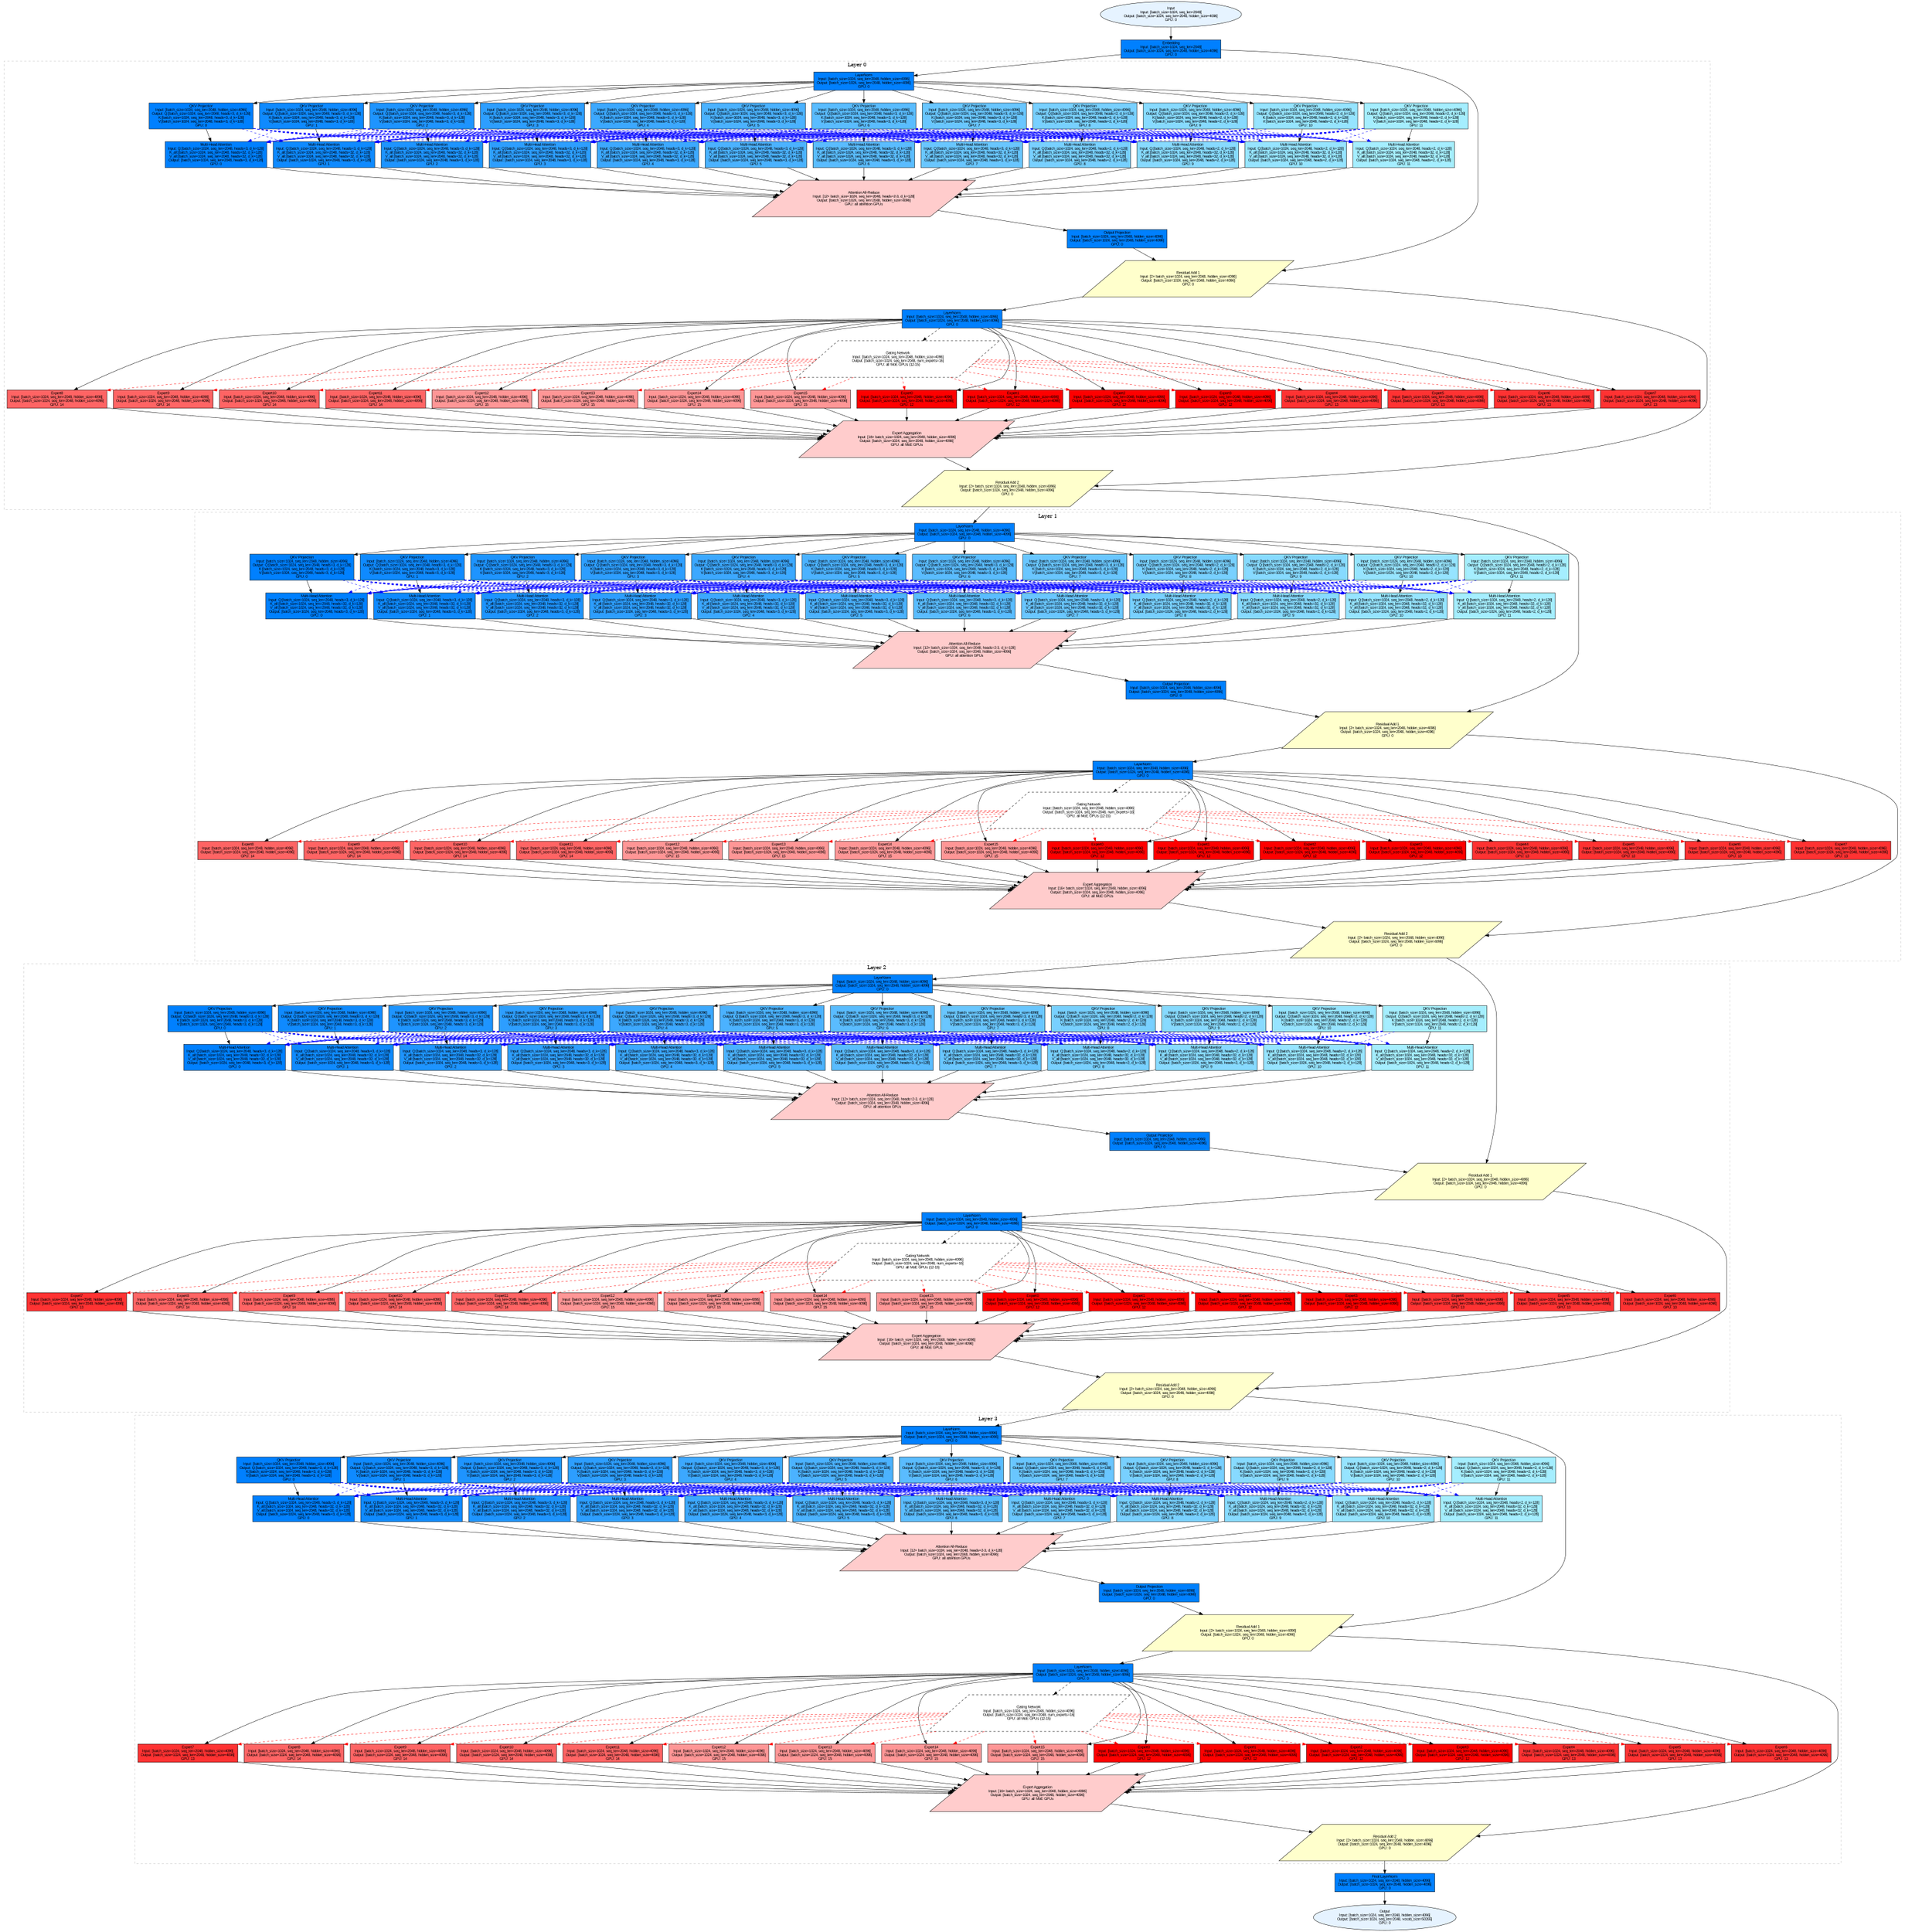 // MA Separation Complete Model DAG
digraph ma_separation_dag {
	rankdir=TB size="20,30"
	node [fontname=Arial fontsize=10]
	node [shape=ellipse]
	node [style=filled]
	input [label="Input\nInput: [batch_size=1024, seq_len=2048]\nOutput: [batch_size=1024, seq_len=2048, hidden_size=4096]\nGPU: 0" fillcolor="#e6f3ff" shape=ellipse]
	embedding [label="Embedding\nInput: [batch_size=1024, seq_len=2048]\nOutput: [batch_size=1024, seq_len=2048, hidden_size=4096]\nGPU: 0" fillcolor="#0080ff" shape=rectangle]
	subgraph cluster_layer_0 {
		color=gray label="Layer 0" style=dashed
		ln1_layer_0 [label="LayerNorm\nInput: [batch_size=1024, seq_len=2048, hidden_size=4096]\nOutput: [batch_size=1024, seq_len=2048, hidden_size=4096]\nGPU: 0" fillcolor="#0080ff" shape=rectangle]
		qkv_layer_0_gpu_0 [label="QKV Projection\nInput: [batch_size=1024, seq_len=2048, hidden_size=4096]\nOutput: Q:[batch_size=1024, seq_len=2048, heads=3, d_k=128]\nK:[batch_size=1024, seq_len=2048, heads=3, d_k=128]\nV:[batch_size=1024, seq_len=2048, heads=3, d_k=128]\nGPU: 0" fillcolor="#0080ff" shape=rectangle]
		qkv_layer_0_gpu_1 [label="QKV Projection\nInput: [batch_size=1024, seq_len=2048, hidden_size=4096]\nOutput: Q:[batch_size=1024, seq_len=2048, heads=3, d_k=128]\nK:[batch_size=1024, seq_len=2048, heads=3, d_k=128]\nV:[batch_size=1024, seq_len=2048, heads=3, d_k=128]\nGPU: 1" fillcolor="#0f8aff" shape=rectangle]
		qkv_layer_0_gpu_2 [label="QKV Projection\nInput: [batch_size=1024, seq_len=2048, hidden_size=4096]\nOutput: Q:[batch_size=1024, seq_len=2048, heads=3, d_k=128]\nK:[batch_size=1024, seq_len=2048, heads=3, d_k=128]\nV:[batch_size=1024, seq_len=2048, heads=3, d_k=128]\nGPU: 2" fillcolor="#1e94ff" shape=rectangle]
		qkv_layer_0_gpu_3 [label="QKV Projection\nInput: [batch_size=1024, seq_len=2048, hidden_size=4096]\nOutput: Q:[batch_size=1024, seq_len=2048, heads=3, d_k=128]\nK:[batch_size=1024, seq_len=2048, heads=3, d_k=128]\nV:[batch_size=1024, seq_len=2048, heads=3, d_k=128]\nGPU: 3" fillcolor="#2d9eff" shape=rectangle]
		qkv_layer_0_gpu_4 [label="QKV Projection\nInput: [batch_size=1024, seq_len=2048, hidden_size=4096]\nOutput: Q:[batch_size=1024, seq_len=2048, heads=3, d_k=128]\nK:[batch_size=1024, seq_len=2048, heads=3, d_k=128]\nV:[batch_size=1024, seq_len=2048, heads=3, d_k=128]\nGPU: 4" fillcolor="#3ca8ff" shape=rectangle]
		qkv_layer_0_gpu_5 [label="QKV Projection\nInput: [batch_size=1024, seq_len=2048, hidden_size=4096]\nOutput: Q:[batch_size=1024, seq_len=2048, heads=3, d_k=128]\nK:[batch_size=1024, seq_len=2048, heads=3, d_k=128]\nV:[batch_size=1024, seq_len=2048, heads=3, d_k=128]\nGPU: 5" fillcolor="#4bb2ff" shape=rectangle]
		qkv_layer_0_gpu_6 [label="QKV Projection\nInput: [batch_size=1024, seq_len=2048, hidden_size=4096]\nOutput: Q:[batch_size=1024, seq_len=2048, heads=3, d_k=128]\nK:[batch_size=1024, seq_len=2048, heads=3, d_k=128]\nV:[batch_size=1024, seq_len=2048, heads=3, d_k=128]\nGPU: 6" fillcolor="#5abcff" shape=rectangle]
		qkv_layer_0_gpu_7 [label="QKV Projection\nInput: [batch_size=1024, seq_len=2048, hidden_size=4096]\nOutput: Q:[batch_size=1024, seq_len=2048, heads=3, d_k=128]\nK:[batch_size=1024, seq_len=2048, heads=3, d_k=128]\nV:[batch_size=1024, seq_len=2048, heads=3, d_k=128]\nGPU: 7" fillcolor="#69c6ff" shape=rectangle]
		qkv_layer_0_gpu_8 [label="QKV Projection\nInput: [batch_size=1024, seq_len=2048, hidden_size=4096]\nOutput: Q:[batch_size=1024, seq_len=2048, heads=2, d_k=128]\nK:[batch_size=1024, seq_len=2048, heads=2, d_k=128]\nV:[batch_size=1024, seq_len=2048, heads=2, d_k=128]\nGPU: 8" fillcolor="#78d0ff" shape=rectangle]
		qkv_layer_0_gpu_9 [label="QKV Projection\nInput: [batch_size=1024, seq_len=2048, hidden_size=4096]\nOutput: Q:[batch_size=1024, seq_len=2048, heads=2, d_k=128]\nK:[batch_size=1024, seq_len=2048, heads=2, d_k=128]\nV:[batch_size=1024, seq_len=2048, heads=2, d_k=128]\nGPU: 9" fillcolor="#87daff" shape=rectangle]
		qkv_layer_0_gpu_10 [label="QKV Projection\nInput: [batch_size=1024, seq_len=2048, hidden_size=4096]\nOutput: Q:[batch_size=1024, seq_len=2048, heads=2, d_k=128]\nK:[batch_size=1024, seq_len=2048, heads=2, d_k=128]\nV:[batch_size=1024, seq_len=2048, heads=2, d_k=128]\nGPU: 10" fillcolor="#96e4ff" shape=rectangle]
		qkv_layer_0_gpu_11 [label="QKV Projection\nInput: [batch_size=1024, seq_len=2048, hidden_size=4096]\nOutput: Q:[batch_size=1024, seq_len=2048, heads=2, d_k=128]\nK:[batch_size=1024, seq_len=2048, heads=2, d_k=128]\nV:[batch_size=1024, seq_len=2048, heads=2, d_k=128]\nGPU: 11" fillcolor="#a5eeff" shape=rectangle]
		attention_layer_0_gpu_0 [label="Multi-Head Attention\nInput: Q:[batch_size=1024, seq_len=2048, heads=3, d_k=128]\nK_all:[batch_size=1024, seq_len=2048, heads=32, d_k=128]\nV_all:[batch_size=1024, seq_len=2048, heads=32, d_k=128]\nOutput: [batch_size=1024, seq_len=2048, heads=3, d_k=128]\nGPU: 0" fillcolor="#0080ff" shape=rectangle]
		attention_layer_0_gpu_1 [label="Multi-Head Attention\nInput: Q:[batch_size=1024, seq_len=2048, heads=3, d_k=128]\nK_all:[batch_size=1024, seq_len=2048, heads=32, d_k=128]\nV_all:[batch_size=1024, seq_len=2048, heads=32, d_k=128]\nOutput: [batch_size=1024, seq_len=2048, heads=3, d_k=128]\nGPU: 1" fillcolor="#0f8aff" shape=rectangle]
		attention_layer_0_gpu_2 [label="Multi-Head Attention\nInput: Q:[batch_size=1024, seq_len=2048, heads=3, d_k=128]\nK_all:[batch_size=1024, seq_len=2048, heads=32, d_k=128]\nV_all:[batch_size=1024, seq_len=2048, heads=32, d_k=128]\nOutput: [batch_size=1024, seq_len=2048, heads=3, d_k=128]\nGPU: 2" fillcolor="#1e94ff" shape=rectangle]
		attention_layer_0_gpu_3 [label="Multi-Head Attention\nInput: Q:[batch_size=1024, seq_len=2048, heads=3, d_k=128]\nK_all:[batch_size=1024, seq_len=2048, heads=32, d_k=128]\nV_all:[batch_size=1024, seq_len=2048, heads=32, d_k=128]\nOutput: [batch_size=1024, seq_len=2048, heads=3, d_k=128]\nGPU: 3" fillcolor="#2d9eff" shape=rectangle]
		attention_layer_0_gpu_4 [label="Multi-Head Attention\nInput: Q:[batch_size=1024, seq_len=2048, heads=3, d_k=128]\nK_all:[batch_size=1024, seq_len=2048, heads=32, d_k=128]\nV_all:[batch_size=1024, seq_len=2048, heads=32, d_k=128]\nOutput: [batch_size=1024, seq_len=2048, heads=3, d_k=128]\nGPU: 4" fillcolor="#3ca8ff" shape=rectangle]
		attention_layer_0_gpu_5 [label="Multi-Head Attention\nInput: Q:[batch_size=1024, seq_len=2048, heads=3, d_k=128]\nK_all:[batch_size=1024, seq_len=2048, heads=32, d_k=128]\nV_all:[batch_size=1024, seq_len=2048, heads=32, d_k=128]\nOutput: [batch_size=1024, seq_len=2048, heads=3, d_k=128]\nGPU: 5" fillcolor="#4bb2ff" shape=rectangle]
		attention_layer_0_gpu_6 [label="Multi-Head Attention\nInput: Q:[batch_size=1024, seq_len=2048, heads=3, d_k=128]\nK_all:[batch_size=1024, seq_len=2048, heads=32, d_k=128]\nV_all:[batch_size=1024, seq_len=2048, heads=32, d_k=128]\nOutput: [batch_size=1024, seq_len=2048, heads=3, d_k=128]\nGPU: 6" fillcolor="#5abcff" shape=rectangle]
		attention_layer_0_gpu_7 [label="Multi-Head Attention\nInput: Q:[batch_size=1024, seq_len=2048, heads=3, d_k=128]\nK_all:[batch_size=1024, seq_len=2048, heads=32, d_k=128]\nV_all:[batch_size=1024, seq_len=2048, heads=32, d_k=128]\nOutput: [batch_size=1024, seq_len=2048, heads=3, d_k=128]\nGPU: 7" fillcolor="#69c6ff" shape=rectangle]
		attention_layer_0_gpu_8 [label="Multi-Head Attention\nInput: Q:[batch_size=1024, seq_len=2048, heads=2, d_k=128]\nK_all:[batch_size=1024, seq_len=2048, heads=32, d_k=128]\nV_all:[batch_size=1024, seq_len=2048, heads=32, d_k=128]\nOutput: [batch_size=1024, seq_len=2048, heads=2, d_k=128]\nGPU: 8" fillcolor="#78d0ff" shape=rectangle]
		attention_layer_0_gpu_9 [label="Multi-Head Attention\nInput: Q:[batch_size=1024, seq_len=2048, heads=2, d_k=128]\nK_all:[batch_size=1024, seq_len=2048, heads=32, d_k=128]\nV_all:[batch_size=1024, seq_len=2048, heads=32, d_k=128]\nOutput: [batch_size=1024, seq_len=2048, heads=2, d_k=128]\nGPU: 9" fillcolor="#87daff" shape=rectangle]
		attention_layer_0_gpu_10 [label="Multi-Head Attention\nInput: Q:[batch_size=1024, seq_len=2048, heads=2, d_k=128]\nK_all:[batch_size=1024, seq_len=2048, heads=32, d_k=128]\nV_all:[batch_size=1024, seq_len=2048, heads=32, d_k=128]\nOutput: [batch_size=1024, seq_len=2048, heads=2, d_k=128]\nGPU: 10" fillcolor="#96e4ff" shape=rectangle]
		attention_layer_0_gpu_11 [label="Multi-Head Attention\nInput: Q:[batch_size=1024, seq_len=2048, heads=2, d_k=128]\nK_all:[batch_size=1024, seq_len=2048, heads=32, d_k=128]\nV_all:[batch_size=1024, seq_len=2048, heads=32, d_k=128]\nOutput: [batch_size=1024, seq_len=2048, heads=2, d_k=128]\nGPU: 11" fillcolor="#a5eeff" shape=rectangle]
		attention_agg_layer_0 [label="Attention All-Reduce\nInput: [12× batch_size=1024, seq_len=2048, heads=2-3, d_k=128]\nOutput: [batch_size=1024, seq_len=2048, hidden_size=4096]\nGPU: all attention GPUs" fillcolor="#ffcccc" shape=parallelogram]
		out_proj_layer_0 [label="Output Projection\nInput: [batch_size=1024, seq_len=2048, hidden_size=4096]\nOutput: [batch_size=1024, seq_len=2048, hidden_size=4096]\nGPU: 0" fillcolor="#0080ff" shape=rectangle]
		residual1_layer_0 [label="Residual Add 1\nInput: [2× batch_size=1024, seq_len=2048, hidden_size=4096]\nOutput: [batch_size=1024, seq_len=2048, hidden_size=4096]\nGPU: 0" fillcolor="#ffffcc" shape=parallelogram]
		ln2_layer_0 [label="LayerNorm\nInput: [batch_size=1024, seq_len=2048, hidden_size=4096]\nOutput: [batch_size=1024, seq_len=2048, hidden_size=4096]\nGPU: 0" fillcolor="#0080ff" shape=rectangle]
		gate_layer_0 [label="Gating Network\nInput: [batch_size=1024, seq_len=2048, hidden_size=4096]\nOutput: [batch_size=1024, seq_len=2048, num_experts=16]\nGPU: all MoE GPUs (12-15)" fillcolor="#ccffcc" shape=parallelogram style=dashed]
		expert_layer_0_expert_0_gpu_12 [label="Expert0\nInput: [batch_size=1024, seq_len=2048, hidden_size=4096]\nOutput: [batch_size=1024, seq_len=2048, hidden_size=4096]\nGPU: 12" fillcolor="#ff0000" shape=rectangle]
		expert_layer_0_expert_1_gpu_12 [label="Expert1\nInput: [batch_size=1024, seq_len=2048, hidden_size=4096]\nOutput: [batch_size=1024, seq_len=2048, hidden_size=4096]\nGPU: 12" fillcolor="#ff0000" shape=rectangle]
		expert_layer_0_expert_2_gpu_12 [label="Expert2\nInput: [batch_size=1024, seq_len=2048, hidden_size=4096]\nOutput: [batch_size=1024, seq_len=2048, hidden_size=4096]\nGPU: 12" fillcolor="#ff0000" shape=rectangle]
		expert_layer_0_expert_3_gpu_12 [label="Expert3\nInput: [batch_size=1024, seq_len=2048, hidden_size=4096]\nOutput: [batch_size=1024, seq_len=2048, hidden_size=4096]\nGPU: 12" fillcolor="#ff0000" shape=rectangle]
		expert_layer_0_expert_4_gpu_13 [label="Expert4\nInput: [batch_size=1024, seq_len=2048, hidden_size=4096]\nOutput: [batch_size=1024, seq_len=2048, hidden_size=4096]\nGPU: 13" fillcolor="#ff3232" shape=rectangle]
		expert_layer_0_expert_5_gpu_13 [label="Expert5\nInput: [batch_size=1024, seq_len=2048, hidden_size=4096]\nOutput: [batch_size=1024, seq_len=2048, hidden_size=4096]\nGPU: 13" fillcolor="#ff3232" shape=rectangle]
		expert_layer_0_expert_6_gpu_13 [label="Expert6\nInput: [batch_size=1024, seq_len=2048, hidden_size=4096]\nOutput: [batch_size=1024, seq_len=2048, hidden_size=4096]\nGPU: 13" fillcolor="#ff3232" shape=rectangle]
		expert_layer_0_expert_7_gpu_13 [label="Expert7\nInput: [batch_size=1024, seq_len=2048, hidden_size=4096]\nOutput: [batch_size=1024, seq_len=2048, hidden_size=4096]\nGPU: 13" fillcolor="#ff3232" shape=rectangle]
		expert_layer_0_expert_8_gpu_14 [label="Expert8\nInput: [batch_size=1024, seq_len=2048, hidden_size=4096]\nOutput: [batch_size=1024, seq_len=2048, hidden_size=4096]\nGPU: 14" fillcolor="#ff6464" shape=rectangle]
		expert_layer_0_expert_9_gpu_14 [label="Expert9\nInput: [batch_size=1024, seq_len=2048, hidden_size=4096]\nOutput: [batch_size=1024, seq_len=2048, hidden_size=4096]\nGPU: 14" fillcolor="#ff6464" shape=rectangle]
		expert_layer_0_expert_10_gpu_14 [label="Expert10\nInput: [batch_size=1024, seq_len=2048, hidden_size=4096]\nOutput: [batch_size=1024, seq_len=2048, hidden_size=4096]\nGPU: 14" fillcolor="#ff6464" shape=rectangle]
		expert_layer_0_expert_11_gpu_14 [label="Expert11\nInput: [batch_size=1024, seq_len=2048, hidden_size=4096]\nOutput: [batch_size=1024, seq_len=2048, hidden_size=4096]\nGPU: 14" fillcolor="#ff6464" shape=rectangle]
		expert_layer_0_expert_12_gpu_15 [label="Expert12\nInput: [batch_size=1024, seq_len=2048, hidden_size=4096]\nOutput: [batch_size=1024, seq_len=2048, hidden_size=4096]\nGPU: 15" fillcolor="#ff9696" shape=rectangle]
		expert_layer_0_expert_13_gpu_15 [label="Expert13\nInput: [batch_size=1024, seq_len=2048, hidden_size=4096]\nOutput: [batch_size=1024, seq_len=2048, hidden_size=4096]\nGPU: 15" fillcolor="#ff9696" shape=rectangle]
		expert_layer_0_expert_14_gpu_15 [label="Expert14\nInput: [batch_size=1024, seq_len=2048, hidden_size=4096]\nOutput: [batch_size=1024, seq_len=2048, hidden_size=4096]\nGPU: 15" fillcolor="#ff9696" shape=rectangle]
		expert_layer_0_expert_15_gpu_15 [label="Expert15\nInput: [batch_size=1024, seq_len=2048, hidden_size=4096]\nOutput: [batch_size=1024, seq_len=2048, hidden_size=4096]\nGPU: 15" fillcolor="#ff9696" shape=rectangle]
		expert_agg_layer_0 [label="Expert Aggregation\nInput: [16× batch_size=1024, seq_len=2048, hidden_size=4096]\nOutput: [batch_size=1024, seq_len=2048, hidden_size=4096]\nGPU: all MoE GPUs" fillcolor="#ffcccc" shape=parallelogram]
		residual2_layer_0 [label="Residual Add 2\nInput: [2× batch_size=1024, seq_len=2048, hidden_size=4096]\nOutput: [batch_size=1024, seq_len=2048, hidden_size=4096]\nGPU: 0" fillcolor="#ffffcc" shape=parallelogram]
	}
	subgraph cluster_layer_1 {
		color=gray label="Layer 1" style=dashed
		ln1_layer_1 [label="LayerNorm\nInput: [batch_size=1024, seq_len=2048, hidden_size=4096]\nOutput: [batch_size=1024, seq_len=2048, hidden_size=4096]\nGPU: 0" fillcolor="#0080ff" shape=rectangle]
		qkv_layer_1_gpu_0 [label="QKV Projection\nInput: [batch_size=1024, seq_len=2048, hidden_size=4096]\nOutput: Q:[batch_size=1024, seq_len=2048, heads=3, d_k=128]\nK:[batch_size=1024, seq_len=2048, heads=3, d_k=128]\nV:[batch_size=1024, seq_len=2048, heads=3, d_k=128]\nGPU: 0" fillcolor="#0080ff" shape=rectangle]
		qkv_layer_1_gpu_1 [label="QKV Projection\nInput: [batch_size=1024, seq_len=2048, hidden_size=4096]\nOutput: Q:[batch_size=1024, seq_len=2048, heads=3, d_k=128]\nK:[batch_size=1024, seq_len=2048, heads=3, d_k=128]\nV:[batch_size=1024, seq_len=2048, heads=3, d_k=128]\nGPU: 1" fillcolor="#0f8aff" shape=rectangle]
		qkv_layer_1_gpu_2 [label="QKV Projection\nInput: [batch_size=1024, seq_len=2048, hidden_size=4096]\nOutput: Q:[batch_size=1024, seq_len=2048, heads=3, d_k=128]\nK:[batch_size=1024, seq_len=2048, heads=3, d_k=128]\nV:[batch_size=1024, seq_len=2048, heads=3, d_k=128]\nGPU: 2" fillcolor="#1e94ff" shape=rectangle]
		qkv_layer_1_gpu_3 [label="QKV Projection\nInput: [batch_size=1024, seq_len=2048, hidden_size=4096]\nOutput: Q:[batch_size=1024, seq_len=2048, heads=3, d_k=128]\nK:[batch_size=1024, seq_len=2048, heads=3, d_k=128]\nV:[batch_size=1024, seq_len=2048, heads=3, d_k=128]\nGPU: 3" fillcolor="#2d9eff" shape=rectangle]
		qkv_layer_1_gpu_4 [label="QKV Projection\nInput: [batch_size=1024, seq_len=2048, hidden_size=4096]\nOutput: Q:[batch_size=1024, seq_len=2048, heads=3, d_k=128]\nK:[batch_size=1024, seq_len=2048, heads=3, d_k=128]\nV:[batch_size=1024, seq_len=2048, heads=3, d_k=128]\nGPU: 4" fillcolor="#3ca8ff" shape=rectangle]
		qkv_layer_1_gpu_5 [label="QKV Projection\nInput: [batch_size=1024, seq_len=2048, hidden_size=4096]\nOutput: Q:[batch_size=1024, seq_len=2048, heads=3, d_k=128]\nK:[batch_size=1024, seq_len=2048, heads=3, d_k=128]\nV:[batch_size=1024, seq_len=2048, heads=3, d_k=128]\nGPU: 5" fillcolor="#4bb2ff" shape=rectangle]
		qkv_layer_1_gpu_6 [label="QKV Projection\nInput: [batch_size=1024, seq_len=2048, hidden_size=4096]\nOutput: Q:[batch_size=1024, seq_len=2048, heads=3, d_k=128]\nK:[batch_size=1024, seq_len=2048, heads=3, d_k=128]\nV:[batch_size=1024, seq_len=2048, heads=3, d_k=128]\nGPU: 6" fillcolor="#5abcff" shape=rectangle]
		qkv_layer_1_gpu_7 [label="QKV Projection\nInput: [batch_size=1024, seq_len=2048, hidden_size=4096]\nOutput: Q:[batch_size=1024, seq_len=2048, heads=3, d_k=128]\nK:[batch_size=1024, seq_len=2048, heads=3, d_k=128]\nV:[batch_size=1024, seq_len=2048, heads=3, d_k=128]\nGPU: 7" fillcolor="#69c6ff" shape=rectangle]
		qkv_layer_1_gpu_8 [label="QKV Projection\nInput: [batch_size=1024, seq_len=2048, hidden_size=4096]\nOutput: Q:[batch_size=1024, seq_len=2048, heads=2, d_k=128]\nK:[batch_size=1024, seq_len=2048, heads=2, d_k=128]\nV:[batch_size=1024, seq_len=2048, heads=2, d_k=128]\nGPU: 8" fillcolor="#78d0ff" shape=rectangle]
		qkv_layer_1_gpu_9 [label="QKV Projection\nInput: [batch_size=1024, seq_len=2048, hidden_size=4096]\nOutput: Q:[batch_size=1024, seq_len=2048, heads=2, d_k=128]\nK:[batch_size=1024, seq_len=2048, heads=2, d_k=128]\nV:[batch_size=1024, seq_len=2048, heads=2, d_k=128]\nGPU: 9" fillcolor="#87daff" shape=rectangle]
		qkv_layer_1_gpu_10 [label="QKV Projection\nInput: [batch_size=1024, seq_len=2048, hidden_size=4096]\nOutput: Q:[batch_size=1024, seq_len=2048, heads=2, d_k=128]\nK:[batch_size=1024, seq_len=2048, heads=2, d_k=128]\nV:[batch_size=1024, seq_len=2048, heads=2, d_k=128]\nGPU: 10" fillcolor="#96e4ff" shape=rectangle]
		qkv_layer_1_gpu_11 [label="QKV Projection\nInput: [batch_size=1024, seq_len=2048, hidden_size=4096]\nOutput: Q:[batch_size=1024, seq_len=2048, heads=2, d_k=128]\nK:[batch_size=1024, seq_len=2048, heads=2, d_k=128]\nV:[batch_size=1024, seq_len=2048, heads=2, d_k=128]\nGPU: 11" fillcolor="#a5eeff" shape=rectangle]
		attention_layer_1_gpu_0 [label="Multi-Head Attention\nInput: Q:[batch_size=1024, seq_len=2048, heads=3, d_k=128]\nK_all:[batch_size=1024, seq_len=2048, heads=32, d_k=128]\nV_all:[batch_size=1024, seq_len=2048, heads=32, d_k=128]\nOutput: [batch_size=1024, seq_len=2048, heads=3, d_k=128]\nGPU: 0" fillcolor="#0080ff" shape=rectangle]
		attention_layer_1_gpu_1 [label="Multi-Head Attention\nInput: Q:[batch_size=1024, seq_len=2048, heads=3, d_k=128]\nK_all:[batch_size=1024, seq_len=2048, heads=32, d_k=128]\nV_all:[batch_size=1024, seq_len=2048, heads=32, d_k=128]\nOutput: [batch_size=1024, seq_len=2048, heads=3, d_k=128]\nGPU: 1" fillcolor="#0f8aff" shape=rectangle]
		attention_layer_1_gpu_2 [label="Multi-Head Attention\nInput: Q:[batch_size=1024, seq_len=2048, heads=3, d_k=128]\nK_all:[batch_size=1024, seq_len=2048, heads=32, d_k=128]\nV_all:[batch_size=1024, seq_len=2048, heads=32, d_k=128]\nOutput: [batch_size=1024, seq_len=2048, heads=3, d_k=128]\nGPU: 2" fillcolor="#1e94ff" shape=rectangle]
		attention_layer_1_gpu_3 [label="Multi-Head Attention\nInput: Q:[batch_size=1024, seq_len=2048, heads=3, d_k=128]\nK_all:[batch_size=1024, seq_len=2048, heads=32, d_k=128]\nV_all:[batch_size=1024, seq_len=2048, heads=32, d_k=128]\nOutput: [batch_size=1024, seq_len=2048, heads=3, d_k=128]\nGPU: 3" fillcolor="#2d9eff" shape=rectangle]
		attention_layer_1_gpu_4 [label="Multi-Head Attention\nInput: Q:[batch_size=1024, seq_len=2048, heads=3, d_k=128]\nK_all:[batch_size=1024, seq_len=2048, heads=32, d_k=128]\nV_all:[batch_size=1024, seq_len=2048, heads=32, d_k=128]\nOutput: [batch_size=1024, seq_len=2048, heads=3, d_k=128]\nGPU: 4" fillcolor="#3ca8ff" shape=rectangle]
		attention_layer_1_gpu_5 [label="Multi-Head Attention\nInput: Q:[batch_size=1024, seq_len=2048, heads=3, d_k=128]\nK_all:[batch_size=1024, seq_len=2048, heads=32, d_k=128]\nV_all:[batch_size=1024, seq_len=2048, heads=32, d_k=128]\nOutput: [batch_size=1024, seq_len=2048, heads=3, d_k=128]\nGPU: 5" fillcolor="#4bb2ff" shape=rectangle]
		attention_layer_1_gpu_6 [label="Multi-Head Attention\nInput: Q:[batch_size=1024, seq_len=2048, heads=3, d_k=128]\nK_all:[batch_size=1024, seq_len=2048, heads=32, d_k=128]\nV_all:[batch_size=1024, seq_len=2048, heads=32, d_k=128]\nOutput: [batch_size=1024, seq_len=2048, heads=3, d_k=128]\nGPU: 6" fillcolor="#5abcff" shape=rectangle]
		attention_layer_1_gpu_7 [label="Multi-Head Attention\nInput: Q:[batch_size=1024, seq_len=2048, heads=3, d_k=128]\nK_all:[batch_size=1024, seq_len=2048, heads=32, d_k=128]\nV_all:[batch_size=1024, seq_len=2048, heads=32, d_k=128]\nOutput: [batch_size=1024, seq_len=2048, heads=3, d_k=128]\nGPU: 7" fillcolor="#69c6ff" shape=rectangle]
		attention_layer_1_gpu_8 [label="Multi-Head Attention\nInput: Q:[batch_size=1024, seq_len=2048, heads=2, d_k=128]\nK_all:[batch_size=1024, seq_len=2048, heads=32, d_k=128]\nV_all:[batch_size=1024, seq_len=2048, heads=32, d_k=128]\nOutput: [batch_size=1024, seq_len=2048, heads=2, d_k=128]\nGPU: 8" fillcolor="#78d0ff" shape=rectangle]
		attention_layer_1_gpu_9 [label="Multi-Head Attention\nInput: Q:[batch_size=1024, seq_len=2048, heads=2, d_k=128]\nK_all:[batch_size=1024, seq_len=2048, heads=32, d_k=128]\nV_all:[batch_size=1024, seq_len=2048, heads=32, d_k=128]\nOutput: [batch_size=1024, seq_len=2048, heads=2, d_k=128]\nGPU: 9" fillcolor="#87daff" shape=rectangle]
		attention_layer_1_gpu_10 [label="Multi-Head Attention\nInput: Q:[batch_size=1024, seq_len=2048, heads=2, d_k=128]\nK_all:[batch_size=1024, seq_len=2048, heads=32, d_k=128]\nV_all:[batch_size=1024, seq_len=2048, heads=32, d_k=128]\nOutput: [batch_size=1024, seq_len=2048, heads=2, d_k=128]\nGPU: 10" fillcolor="#96e4ff" shape=rectangle]
		attention_layer_1_gpu_11 [label="Multi-Head Attention\nInput: Q:[batch_size=1024, seq_len=2048, heads=2, d_k=128]\nK_all:[batch_size=1024, seq_len=2048, heads=32, d_k=128]\nV_all:[batch_size=1024, seq_len=2048, heads=32, d_k=128]\nOutput: [batch_size=1024, seq_len=2048, heads=2, d_k=128]\nGPU: 11" fillcolor="#a5eeff" shape=rectangle]
		attention_agg_layer_1 [label="Attention All-Reduce\nInput: [12× batch_size=1024, seq_len=2048, heads=2-3, d_k=128]\nOutput: [batch_size=1024, seq_len=2048, hidden_size=4096]\nGPU: all attention GPUs" fillcolor="#ffcccc" shape=parallelogram]
		out_proj_layer_1 [label="Output Projection\nInput: [batch_size=1024, seq_len=2048, hidden_size=4096]\nOutput: [batch_size=1024, seq_len=2048, hidden_size=4096]\nGPU: 0" fillcolor="#0080ff" shape=rectangle]
		residual1_layer_1 [label="Residual Add 1\nInput: [2× batch_size=1024, seq_len=2048, hidden_size=4096]\nOutput: [batch_size=1024, seq_len=2048, hidden_size=4096]\nGPU: 0" fillcolor="#ffffcc" shape=parallelogram]
		ln2_layer_1 [label="LayerNorm\nInput: [batch_size=1024, seq_len=2048, hidden_size=4096]\nOutput: [batch_size=1024, seq_len=2048, hidden_size=4096]\nGPU: 0" fillcolor="#0080ff" shape=rectangle]
		gate_layer_1 [label="Gating Network\nInput: [batch_size=1024, seq_len=2048, hidden_size=4096]\nOutput: [batch_size=1024, seq_len=2048, num_experts=16]\nGPU: all MoE GPUs (12-15)" fillcolor="#ccffcc" shape=parallelogram style=dashed]
		expert_layer_1_expert_0_gpu_12 [label="Expert0\nInput: [batch_size=1024, seq_len=2048, hidden_size=4096]\nOutput: [batch_size=1024, seq_len=2048, hidden_size=4096]\nGPU: 12" fillcolor="#ff0000" shape=rectangle]
		expert_layer_1_expert_1_gpu_12 [label="Expert1\nInput: [batch_size=1024, seq_len=2048, hidden_size=4096]\nOutput: [batch_size=1024, seq_len=2048, hidden_size=4096]\nGPU: 12" fillcolor="#ff0000" shape=rectangle]
		expert_layer_1_expert_2_gpu_12 [label="Expert2\nInput: [batch_size=1024, seq_len=2048, hidden_size=4096]\nOutput: [batch_size=1024, seq_len=2048, hidden_size=4096]\nGPU: 12" fillcolor="#ff0000" shape=rectangle]
		expert_layer_1_expert_3_gpu_12 [label="Expert3\nInput: [batch_size=1024, seq_len=2048, hidden_size=4096]\nOutput: [batch_size=1024, seq_len=2048, hidden_size=4096]\nGPU: 12" fillcolor="#ff0000" shape=rectangle]
		expert_layer_1_expert_4_gpu_13 [label="Expert4\nInput: [batch_size=1024, seq_len=2048, hidden_size=4096]\nOutput: [batch_size=1024, seq_len=2048, hidden_size=4096]\nGPU: 13" fillcolor="#ff3232" shape=rectangle]
		expert_layer_1_expert_5_gpu_13 [label="Expert5\nInput: [batch_size=1024, seq_len=2048, hidden_size=4096]\nOutput: [batch_size=1024, seq_len=2048, hidden_size=4096]\nGPU: 13" fillcolor="#ff3232" shape=rectangle]
		expert_layer_1_expert_6_gpu_13 [label="Expert6\nInput: [batch_size=1024, seq_len=2048, hidden_size=4096]\nOutput: [batch_size=1024, seq_len=2048, hidden_size=4096]\nGPU: 13" fillcolor="#ff3232" shape=rectangle]
		expert_layer_1_expert_7_gpu_13 [label="Expert7\nInput: [batch_size=1024, seq_len=2048, hidden_size=4096]\nOutput: [batch_size=1024, seq_len=2048, hidden_size=4096]\nGPU: 13" fillcolor="#ff3232" shape=rectangle]
		expert_layer_1_expert_8_gpu_14 [label="Expert8\nInput: [batch_size=1024, seq_len=2048, hidden_size=4096]\nOutput: [batch_size=1024, seq_len=2048, hidden_size=4096]\nGPU: 14" fillcolor="#ff6464" shape=rectangle]
		expert_layer_1_expert_9_gpu_14 [label="Expert9\nInput: [batch_size=1024, seq_len=2048, hidden_size=4096]\nOutput: [batch_size=1024, seq_len=2048, hidden_size=4096]\nGPU: 14" fillcolor="#ff6464" shape=rectangle]
		expert_layer_1_expert_10_gpu_14 [label="Expert10\nInput: [batch_size=1024, seq_len=2048, hidden_size=4096]\nOutput: [batch_size=1024, seq_len=2048, hidden_size=4096]\nGPU: 14" fillcolor="#ff6464" shape=rectangle]
		expert_layer_1_expert_11_gpu_14 [label="Expert11\nInput: [batch_size=1024, seq_len=2048, hidden_size=4096]\nOutput: [batch_size=1024, seq_len=2048, hidden_size=4096]\nGPU: 14" fillcolor="#ff6464" shape=rectangle]
		expert_layer_1_expert_12_gpu_15 [label="Expert12\nInput: [batch_size=1024, seq_len=2048, hidden_size=4096]\nOutput: [batch_size=1024, seq_len=2048, hidden_size=4096]\nGPU: 15" fillcolor="#ff9696" shape=rectangle]
		expert_layer_1_expert_13_gpu_15 [label="Expert13\nInput: [batch_size=1024, seq_len=2048, hidden_size=4096]\nOutput: [batch_size=1024, seq_len=2048, hidden_size=4096]\nGPU: 15" fillcolor="#ff9696" shape=rectangle]
		expert_layer_1_expert_14_gpu_15 [label="Expert14\nInput: [batch_size=1024, seq_len=2048, hidden_size=4096]\nOutput: [batch_size=1024, seq_len=2048, hidden_size=4096]\nGPU: 15" fillcolor="#ff9696" shape=rectangle]
		expert_layer_1_expert_15_gpu_15 [label="Expert15\nInput: [batch_size=1024, seq_len=2048, hidden_size=4096]\nOutput: [batch_size=1024, seq_len=2048, hidden_size=4096]\nGPU: 15" fillcolor="#ff9696" shape=rectangle]
		expert_agg_layer_1 [label="Expert Aggregation\nInput: [16× batch_size=1024, seq_len=2048, hidden_size=4096]\nOutput: [batch_size=1024, seq_len=2048, hidden_size=4096]\nGPU: all MoE GPUs" fillcolor="#ffcccc" shape=parallelogram]
		residual2_layer_1 [label="Residual Add 2\nInput: [2× batch_size=1024, seq_len=2048, hidden_size=4096]\nOutput: [batch_size=1024, seq_len=2048, hidden_size=4096]\nGPU: 0" fillcolor="#ffffcc" shape=parallelogram]
	}
	subgraph cluster_layer_2 {
		color=gray label="Layer 2" style=dashed
		ln1_layer_2 [label="LayerNorm\nInput: [batch_size=1024, seq_len=2048, hidden_size=4096]\nOutput: [batch_size=1024, seq_len=2048, hidden_size=4096]\nGPU: 0" fillcolor="#0080ff" shape=rectangle]
		qkv_layer_2_gpu_0 [label="QKV Projection\nInput: [batch_size=1024, seq_len=2048, hidden_size=4096]\nOutput: Q:[batch_size=1024, seq_len=2048, heads=3, d_k=128]\nK:[batch_size=1024, seq_len=2048, heads=3, d_k=128]\nV:[batch_size=1024, seq_len=2048, heads=3, d_k=128]\nGPU: 0" fillcolor="#0080ff" shape=rectangle]
		qkv_layer_2_gpu_1 [label="QKV Projection\nInput: [batch_size=1024, seq_len=2048, hidden_size=4096]\nOutput: Q:[batch_size=1024, seq_len=2048, heads=3, d_k=128]\nK:[batch_size=1024, seq_len=2048, heads=3, d_k=128]\nV:[batch_size=1024, seq_len=2048, heads=3, d_k=128]\nGPU: 1" fillcolor="#0f8aff" shape=rectangle]
		qkv_layer_2_gpu_2 [label="QKV Projection\nInput: [batch_size=1024, seq_len=2048, hidden_size=4096]\nOutput: Q:[batch_size=1024, seq_len=2048, heads=3, d_k=128]\nK:[batch_size=1024, seq_len=2048, heads=3, d_k=128]\nV:[batch_size=1024, seq_len=2048, heads=3, d_k=128]\nGPU: 2" fillcolor="#1e94ff" shape=rectangle]
		qkv_layer_2_gpu_3 [label="QKV Projection\nInput: [batch_size=1024, seq_len=2048, hidden_size=4096]\nOutput: Q:[batch_size=1024, seq_len=2048, heads=3, d_k=128]\nK:[batch_size=1024, seq_len=2048, heads=3, d_k=128]\nV:[batch_size=1024, seq_len=2048, heads=3, d_k=128]\nGPU: 3" fillcolor="#2d9eff" shape=rectangle]
		qkv_layer_2_gpu_4 [label="QKV Projection\nInput: [batch_size=1024, seq_len=2048, hidden_size=4096]\nOutput: Q:[batch_size=1024, seq_len=2048, heads=3, d_k=128]\nK:[batch_size=1024, seq_len=2048, heads=3, d_k=128]\nV:[batch_size=1024, seq_len=2048, heads=3, d_k=128]\nGPU: 4" fillcolor="#3ca8ff" shape=rectangle]
		qkv_layer_2_gpu_5 [label="QKV Projection\nInput: [batch_size=1024, seq_len=2048, hidden_size=4096]\nOutput: Q:[batch_size=1024, seq_len=2048, heads=3, d_k=128]\nK:[batch_size=1024, seq_len=2048, heads=3, d_k=128]\nV:[batch_size=1024, seq_len=2048, heads=3, d_k=128]\nGPU: 5" fillcolor="#4bb2ff" shape=rectangle]
		qkv_layer_2_gpu_6 [label="QKV Projection\nInput: [batch_size=1024, seq_len=2048, hidden_size=4096]\nOutput: Q:[batch_size=1024, seq_len=2048, heads=3, d_k=128]\nK:[batch_size=1024, seq_len=2048, heads=3, d_k=128]\nV:[batch_size=1024, seq_len=2048, heads=3, d_k=128]\nGPU: 6" fillcolor="#5abcff" shape=rectangle]
		qkv_layer_2_gpu_7 [label="QKV Projection\nInput: [batch_size=1024, seq_len=2048, hidden_size=4096]\nOutput: Q:[batch_size=1024, seq_len=2048, heads=3, d_k=128]\nK:[batch_size=1024, seq_len=2048, heads=3, d_k=128]\nV:[batch_size=1024, seq_len=2048, heads=3, d_k=128]\nGPU: 7" fillcolor="#69c6ff" shape=rectangle]
		qkv_layer_2_gpu_8 [label="QKV Projection\nInput: [batch_size=1024, seq_len=2048, hidden_size=4096]\nOutput: Q:[batch_size=1024, seq_len=2048, heads=2, d_k=128]\nK:[batch_size=1024, seq_len=2048, heads=2, d_k=128]\nV:[batch_size=1024, seq_len=2048, heads=2, d_k=128]\nGPU: 8" fillcolor="#78d0ff" shape=rectangle]
		qkv_layer_2_gpu_9 [label="QKV Projection\nInput: [batch_size=1024, seq_len=2048, hidden_size=4096]\nOutput: Q:[batch_size=1024, seq_len=2048, heads=2, d_k=128]\nK:[batch_size=1024, seq_len=2048, heads=2, d_k=128]\nV:[batch_size=1024, seq_len=2048, heads=2, d_k=128]\nGPU: 9" fillcolor="#87daff" shape=rectangle]
		qkv_layer_2_gpu_10 [label="QKV Projection\nInput: [batch_size=1024, seq_len=2048, hidden_size=4096]\nOutput: Q:[batch_size=1024, seq_len=2048, heads=2, d_k=128]\nK:[batch_size=1024, seq_len=2048, heads=2, d_k=128]\nV:[batch_size=1024, seq_len=2048, heads=2, d_k=128]\nGPU: 10" fillcolor="#96e4ff" shape=rectangle]
		qkv_layer_2_gpu_11 [label="QKV Projection\nInput: [batch_size=1024, seq_len=2048, hidden_size=4096]\nOutput: Q:[batch_size=1024, seq_len=2048, heads=2, d_k=128]\nK:[batch_size=1024, seq_len=2048, heads=2, d_k=128]\nV:[batch_size=1024, seq_len=2048, heads=2, d_k=128]\nGPU: 11" fillcolor="#a5eeff" shape=rectangle]
		attention_layer_2_gpu_0 [label="Multi-Head Attention\nInput: Q:[batch_size=1024, seq_len=2048, heads=3, d_k=128]\nK_all:[batch_size=1024, seq_len=2048, heads=32, d_k=128]\nV_all:[batch_size=1024, seq_len=2048, heads=32, d_k=128]\nOutput: [batch_size=1024, seq_len=2048, heads=3, d_k=128]\nGPU: 0" fillcolor="#0080ff" shape=rectangle]
		attention_layer_2_gpu_1 [label="Multi-Head Attention\nInput: Q:[batch_size=1024, seq_len=2048, heads=3, d_k=128]\nK_all:[batch_size=1024, seq_len=2048, heads=32, d_k=128]\nV_all:[batch_size=1024, seq_len=2048, heads=32, d_k=128]\nOutput: [batch_size=1024, seq_len=2048, heads=3, d_k=128]\nGPU: 1" fillcolor="#0f8aff" shape=rectangle]
		attention_layer_2_gpu_2 [label="Multi-Head Attention\nInput: Q:[batch_size=1024, seq_len=2048, heads=3, d_k=128]\nK_all:[batch_size=1024, seq_len=2048, heads=32, d_k=128]\nV_all:[batch_size=1024, seq_len=2048, heads=32, d_k=128]\nOutput: [batch_size=1024, seq_len=2048, heads=3, d_k=128]\nGPU: 2" fillcolor="#1e94ff" shape=rectangle]
		attention_layer_2_gpu_3 [label="Multi-Head Attention\nInput: Q:[batch_size=1024, seq_len=2048, heads=3, d_k=128]\nK_all:[batch_size=1024, seq_len=2048, heads=32, d_k=128]\nV_all:[batch_size=1024, seq_len=2048, heads=32, d_k=128]\nOutput: [batch_size=1024, seq_len=2048, heads=3, d_k=128]\nGPU: 3" fillcolor="#2d9eff" shape=rectangle]
		attention_layer_2_gpu_4 [label="Multi-Head Attention\nInput: Q:[batch_size=1024, seq_len=2048, heads=3, d_k=128]\nK_all:[batch_size=1024, seq_len=2048, heads=32, d_k=128]\nV_all:[batch_size=1024, seq_len=2048, heads=32, d_k=128]\nOutput: [batch_size=1024, seq_len=2048, heads=3, d_k=128]\nGPU: 4" fillcolor="#3ca8ff" shape=rectangle]
		attention_layer_2_gpu_5 [label="Multi-Head Attention\nInput: Q:[batch_size=1024, seq_len=2048, heads=3, d_k=128]\nK_all:[batch_size=1024, seq_len=2048, heads=32, d_k=128]\nV_all:[batch_size=1024, seq_len=2048, heads=32, d_k=128]\nOutput: [batch_size=1024, seq_len=2048, heads=3, d_k=128]\nGPU: 5" fillcolor="#4bb2ff" shape=rectangle]
		attention_layer_2_gpu_6 [label="Multi-Head Attention\nInput: Q:[batch_size=1024, seq_len=2048, heads=3, d_k=128]\nK_all:[batch_size=1024, seq_len=2048, heads=32, d_k=128]\nV_all:[batch_size=1024, seq_len=2048, heads=32, d_k=128]\nOutput: [batch_size=1024, seq_len=2048, heads=3, d_k=128]\nGPU: 6" fillcolor="#5abcff" shape=rectangle]
		attention_layer_2_gpu_7 [label="Multi-Head Attention\nInput: Q:[batch_size=1024, seq_len=2048, heads=3, d_k=128]\nK_all:[batch_size=1024, seq_len=2048, heads=32, d_k=128]\nV_all:[batch_size=1024, seq_len=2048, heads=32, d_k=128]\nOutput: [batch_size=1024, seq_len=2048, heads=3, d_k=128]\nGPU: 7" fillcolor="#69c6ff" shape=rectangle]
		attention_layer_2_gpu_8 [label="Multi-Head Attention\nInput: Q:[batch_size=1024, seq_len=2048, heads=2, d_k=128]\nK_all:[batch_size=1024, seq_len=2048, heads=32, d_k=128]\nV_all:[batch_size=1024, seq_len=2048, heads=32, d_k=128]\nOutput: [batch_size=1024, seq_len=2048, heads=2, d_k=128]\nGPU: 8" fillcolor="#78d0ff" shape=rectangle]
		attention_layer_2_gpu_9 [label="Multi-Head Attention\nInput: Q:[batch_size=1024, seq_len=2048, heads=2, d_k=128]\nK_all:[batch_size=1024, seq_len=2048, heads=32, d_k=128]\nV_all:[batch_size=1024, seq_len=2048, heads=32, d_k=128]\nOutput: [batch_size=1024, seq_len=2048, heads=2, d_k=128]\nGPU: 9" fillcolor="#87daff" shape=rectangle]
		attention_layer_2_gpu_10 [label="Multi-Head Attention\nInput: Q:[batch_size=1024, seq_len=2048, heads=2, d_k=128]\nK_all:[batch_size=1024, seq_len=2048, heads=32, d_k=128]\nV_all:[batch_size=1024, seq_len=2048, heads=32, d_k=128]\nOutput: [batch_size=1024, seq_len=2048, heads=2, d_k=128]\nGPU: 10" fillcolor="#96e4ff" shape=rectangle]
		attention_layer_2_gpu_11 [label="Multi-Head Attention\nInput: Q:[batch_size=1024, seq_len=2048, heads=2, d_k=128]\nK_all:[batch_size=1024, seq_len=2048, heads=32, d_k=128]\nV_all:[batch_size=1024, seq_len=2048, heads=32, d_k=128]\nOutput: [batch_size=1024, seq_len=2048, heads=2, d_k=128]\nGPU: 11" fillcolor="#a5eeff" shape=rectangle]
		attention_agg_layer_2 [label="Attention All-Reduce\nInput: [12× batch_size=1024, seq_len=2048, heads=2-3, d_k=128]\nOutput: [batch_size=1024, seq_len=2048, hidden_size=4096]\nGPU: all attention GPUs" fillcolor="#ffcccc" shape=parallelogram]
		out_proj_layer_2 [label="Output Projection\nInput: [batch_size=1024, seq_len=2048, hidden_size=4096]\nOutput: [batch_size=1024, seq_len=2048, hidden_size=4096]\nGPU: 0" fillcolor="#0080ff" shape=rectangle]
		residual1_layer_2 [label="Residual Add 1\nInput: [2× batch_size=1024, seq_len=2048, hidden_size=4096]\nOutput: [batch_size=1024, seq_len=2048, hidden_size=4096]\nGPU: 0" fillcolor="#ffffcc" shape=parallelogram]
		ln2_layer_2 [label="LayerNorm\nInput: [batch_size=1024, seq_len=2048, hidden_size=4096]\nOutput: [batch_size=1024, seq_len=2048, hidden_size=4096]\nGPU: 0" fillcolor="#0080ff" shape=rectangle]
		gate_layer_2 [label="Gating Network\nInput: [batch_size=1024, seq_len=2048, hidden_size=4096]\nOutput: [batch_size=1024, seq_len=2048, num_experts=16]\nGPU: all MoE GPUs (12-15)" fillcolor="#ccffcc" shape=parallelogram style=dashed]
		expert_layer_2_expert_0_gpu_12 [label="Expert0\nInput: [batch_size=1024, seq_len=2048, hidden_size=4096]\nOutput: [batch_size=1024, seq_len=2048, hidden_size=4096]\nGPU: 12" fillcolor="#ff0000" shape=rectangle]
		expert_layer_2_expert_1_gpu_12 [label="Expert1\nInput: [batch_size=1024, seq_len=2048, hidden_size=4096]\nOutput: [batch_size=1024, seq_len=2048, hidden_size=4096]\nGPU: 12" fillcolor="#ff0000" shape=rectangle]
		expert_layer_2_expert_2_gpu_12 [label="Expert2\nInput: [batch_size=1024, seq_len=2048, hidden_size=4096]\nOutput: [batch_size=1024, seq_len=2048, hidden_size=4096]\nGPU: 12" fillcolor="#ff0000" shape=rectangle]
		expert_layer_2_expert_3_gpu_12 [label="Expert3\nInput: [batch_size=1024, seq_len=2048, hidden_size=4096]\nOutput: [batch_size=1024, seq_len=2048, hidden_size=4096]\nGPU: 12" fillcolor="#ff0000" shape=rectangle]
		expert_layer_2_expert_4_gpu_13 [label="Expert4\nInput: [batch_size=1024, seq_len=2048, hidden_size=4096]\nOutput: [batch_size=1024, seq_len=2048, hidden_size=4096]\nGPU: 13" fillcolor="#ff3232" shape=rectangle]
		expert_layer_2_expert_5_gpu_13 [label="Expert5\nInput: [batch_size=1024, seq_len=2048, hidden_size=4096]\nOutput: [batch_size=1024, seq_len=2048, hidden_size=4096]\nGPU: 13" fillcolor="#ff3232" shape=rectangle]
		expert_layer_2_expert_6_gpu_13 [label="Expert6\nInput: [batch_size=1024, seq_len=2048, hidden_size=4096]\nOutput: [batch_size=1024, seq_len=2048, hidden_size=4096]\nGPU: 13" fillcolor="#ff3232" shape=rectangle]
		expert_layer_2_expert_7_gpu_13 [label="Expert7\nInput: [batch_size=1024, seq_len=2048, hidden_size=4096]\nOutput: [batch_size=1024, seq_len=2048, hidden_size=4096]\nGPU: 13" fillcolor="#ff3232" shape=rectangle]
		expert_layer_2_expert_8_gpu_14 [label="Expert8\nInput: [batch_size=1024, seq_len=2048, hidden_size=4096]\nOutput: [batch_size=1024, seq_len=2048, hidden_size=4096]\nGPU: 14" fillcolor="#ff6464" shape=rectangle]
		expert_layer_2_expert_9_gpu_14 [label="Expert9\nInput: [batch_size=1024, seq_len=2048, hidden_size=4096]\nOutput: [batch_size=1024, seq_len=2048, hidden_size=4096]\nGPU: 14" fillcolor="#ff6464" shape=rectangle]
		expert_layer_2_expert_10_gpu_14 [label="Expert10\nInput: [batch_size=1024, seq_len=2048, hidden_size=4096]\nOutput: [batch_size=1024, seq_len=2048, hidden_size=4096]\nGPU: 14" fillcolor="#ff6464" shape=rectangle]
		expert_layer_2_expert_11_gpu_14 [label="Expert11\nInput: [batch_size=1024, seq_len=2048, hidden_size=4096]\nOutput: [batch_size=1024, seq_len=2048, hidden_size=4096]\nGPU: 14" fillcolor="#ff6464" shape=rectangle]
		expert_layer_2_expert_12_gpu_15 [label="Expert12\nInput: [batch_size=1024, seq_len=2048, hidden_size=4096]\nOutput: [batch_size=1024, seq_len=2048, hidden_size=4096]\nGPU: 15" fillcolor="#ff9696" shape=rectangle]
		expert_layer_2_expert_13_gpu_15 [label="Expert13\nInput: [batch_size=1024, seq_len=2048, hidden_size=4096]\nOutput: [batch_size=1024, seq_len=2048, hidden_size=4096]\nGPU: 15" fillcolor="#ff9696" shape=rectangle]
		expert_layer_2_expert_14_gpu_15 [label="Expert14\nInput: [batch_size=1024, seq_len=2048, hidden_size=4096]\nOutput: [batch_size=1024, seq_len=2048, hidden_size=4096]\nGPU: 15" fillcolor="#ff9696" shape=rectangle]
		expert_layer_2_expert_15_gpu_15 [label="Expert15\nInput: [batch_size=1024, seq_len=2048, hidden_size=4096]\nOutput: [batch_size=1024, seq_len=2048, hidden_size=4096]\nGPU: 15" fillcolor="#ff9696" shape=rectangle]
		expert_agg_layer_2 [label="Expert Aggregation\nInput: [16× batch_size=1024, seq_len=2048, hidden_size=4096]\nOutput: [batch_size=1024, seq_len=2048, hidden_size=4096]\nGPU: all MoE GPUs" fillcolor="#ffcccc" shape=parallelogram]
		residual2_layer_2 [label="Residual Add 2\nInput: [2× batch_size=1024, seq_len=2048, hidden_size=4096]\nOutput: [batch_size=1024, seq_len=2048, hidden_size=4096]\nGPU: 0" fillcolor="#ffffcc" shape=parallelogram]
	}
	subgraph cluster_layer_3 {
		color=gray label="Layer 3" style=dashed
		ln1_layer_3 [label="LayerNorm\nInput: [batch_size=1024, seq_len=2048, hidden_size=4096]\nOutput: [batch_size=1024, seq_len=2048, hidden_size=4096]\nGPU: 0" fillcolor="#0080ff" shape=rectangle]
		qkv_layer_3_gpu_0 [label="QKV Projection\nInput: [batch_size=1024, seq_len=2048, hidden_size=4096]\nOutput: Q:[batch_size=1024, seq_len=2048, heads=3, d_k=128]\nK:[batch_size=1024, seq_len=2048, heads=3, d_k=128]\nV:[batch_size=1024, seq_len=2048, heads=3, d_k=128]\nGPU: 0" fillcolor="#0080ff" shape=rectangle]
		qkv_layer_3_gpu_1 [label="QKV Projection\nInput: [batch_size=1024, seq_len=2048, hidden_size=4096]\nOutput: Q:[batch_size=1024, seq_len=2048, heads=3, d_k=128]\nK:[batch_size=1024, seq_len=2048, heads=3, d_k=128]\nV:[batch_size=1024, seq_len=2048, heads=3, d_k=128]\nGPU: 1" fillcolor="#0f8aff" shape=rectangle]
		qkv_layer_3_gpu_2 [label="QKV Projection\nInput: [batch_size=1024, seq_len=2048, hidden_size=4096]\nOutput: Q:[batch_size=1024, seq_len=2048, heads=3, d_k=128]\nK:[batch_size=1024, seq_len=2048, heads=3, d_k=128]\nV:[batch_size=1024, seq_len=2048, heads=3, d_k=128]\nGPU: 2" fillcolor="#1e94ff" shape=rectangle]
		qkv_layer_3_gpu_3 [label="QKV Projection\nInput: [batch_size=1024, seq_len=2048, hidden_size=4096]\nOutput: Q:[batch_size=1024, seq_len=2048, heads=3, d_k=128]\nK:[batch_size=1024, seq_len=2048, heads=3, d_k=128]\nV:[batch_size=1024, seq_len=2048, heads=3, d_k=128]\nGPU: 3" fillcolor="#2d9eff" shape=rectangle]
		qkv_layer_3_gpu_4 [label="QKV Projection\nInput: [batch_size=1024, seq_len=2048, hidden_size=4096]\nOutput: Q:[batch_size=1024, seq_len=2048, heads=3, d_k=128]\nK:[batch_size=1024, seq_len=2048, heads=3, d_k=128]\nV:[batch_size=1024, seq_len=2048, heads=3, d_k=128]\nGPU: 4" fillcolor="#3ca8ff" shape=rectangle]
		qkv_layer_3_gpu_5 [label="QKV Projection\nInput: [batch_size=1024, seq_len=2048, hidden_size=4096]\nOutput: Q:[batch_size=1024, seq_len=2048, heads=3, d_k=128]\nK:[batch_size=1024, seq_len=2048, heads=3, d_k=128]\nV:[batch_size=1024, seq_len=2048, heads=3, d_k=128]\nGPU: 5" fillcolor="#4bb2ff" shape=rectangle]
		qkv_layer_3_gpu_6 [label="QKV Projection\nInput: [batch_size=1024, seq_len=2048, hidden_size=4096]\nOutput: Q:[batch_size=1024, seq_len=2048, heads=3, d_k=128]\nK:[batch_size=1024, seq_len=2048, heads=3, d_k=128]\nV:[batch_size=1024, seq_len=2048, heads=3, d_k=128]\nGPU: 6" fillcolor="#5abcff" shape=rectangle]
		qkv_layer_3_gpu_7 [label="QKV Projection\nInput: [batch_size=1024, seq_len=2048, hidden_size=4096]\nOutput: Q:[batch_size=1024, seq_len=2048, heads=3, d_k=128]\nK:[batch_size=1024, seq_len=2048, heads=3, d_k=128]\nV:[batch_size=1024, seq_len=2048, heads=3, d_k=128]\nGPU: 7" fillcolor="#69c6ff" shape=rectangle]
		qkv_layer_3_gpu_8 [label="QKV Projection\nInput: [batch_size=1024, seq_len=2048, hidden_size=4096]\nOutput: Q:[batch_size=1024, seq_len=2048, heads=2, d_k=128]\nK:[batch_size=1024, seq_len=2048, heads=2, d_k=128]\nV:[batch_size=1024, seq_len=2048, heads=2, d_k=128]\nGPU: 8" fillcolor="#78d0ff" shape=rectangle]
		qkv_layer_3_gpu_9 [label="QKV Projection\nInput: [batch_size=1024, seq_len=2048, hidden_size=4096]\nOutput: Q:[batch_size=1024, seq_len=2048, heads=2, d_k=128]\nK:[batch_size=1024, seq_len=2048, heads=2, d_k=128]\nV:[batch_size=1024, seq_len=2048, heads=2, d_k=128]\nGPU: 9" fillcolor="#87daff" shape=rectangle]
		qkv_layer_3_gpu_10 [label="QKV Projection\nInput: [batch_size=1024, seq_len=2048, hidden_size=4096]\nOutput: Q:[batch_size=1024, seq_len=2048, heads=2, d_k=128]\nK:[batch_size=1024, seq_len=2048, heads=2, d_k=128]\nV:[batch_size=1024, seq_len=2048, heads=2, d_k=128]\nGPU: 10" fillcolor="#96e4ff" shape=rectangle]
		qkv_layer_3_gpu_11 [label="QKV Projection\nInput: [batch_size=1024, seq_len=2048, hidden_size=4096]\nOutput: Q:[batch_size=1024, seq_len=2048, heads=2, d_k=128]\nK:[batch_size=1024, seq_len=2048, heads=2, d_k=128]\nV:[batch_size=1024, seq_len=2048, heads=2, d_k=128]\nGPU: 11" fillcolor="#a5eeff" shape=rectangle]
		attention_layer_3_gpu_0 [label="Multi-Head Attention\nInput: Q:[batch_size=1024, seq_len=2048, heads=3, d_k=128]\nK_all:[batch_size=1024, seq_len=2048, heads=32, d_k=128]\nV_all:[batch_size=1024, seq_len=2048, heads=32, d_k=128]\nOutput: [batch_size=1024, seq_len=2048, heads=3, d_k=128]\nGPU: 0" fillcolor="#0080ff" shape=rectangle]
		attention_layer_3_gpu_1 [label="Multi-Head Attention\nInput: Q:[batch_size=1024, seq_len=2048, heads=3, d_k=128]\nK_all:[batch_size=1024, seq_len=2048, heads=32, d_k=128]\nV_all:[batch_size=1024, seq_len=2048, heads=32, d_k=128]\nOutput: [batch_size=1024, seq_len=2048, heads=3, d_k=128]\nGPU: 1" fillcolor="#0f8aff" shape=rectangle]
		attention_layer_3_gpu_2 [label="Multi-Head Attention\nInput: Q:[batch_size=1024, seq_len=2048, heads=3, d_k=128]\nK_all:[batch_size=1024, seq_len=2048, heads=32, d_k=128]\nV_all:[batch_size=1024, seq_len=2048, heads=32, d_k=128]\nOutput: [batch_size=1024, seq_len=2048, heads=3, d_k=128]\nGPU: 2" fillcolor="#1e94ff" shape=rectangle]
		attention_layer_3_gpu_3 [label="Multi-Head Attention\nInput: Q:[batch_size=1024, seq_len=2048, heads=3, d_k=128]\nK_all:[batch_size=1024, seq_len=2048, heads=32, d_k=128]\nV_all:[batch_size=1024, seq_len=2048, heads=32, d_k=128]\nOutput: [batch_size=1024, seq_len=2048, heads=3, d_k=128]\nGPU: 3" fillcolor="#2d9eff" shape=rectangle]
		attention_layer_3_gpu_4 [label="Multi-Head Attention\nInput: Q:[batch_size=1024, seq_len=2048, heads=3, d_k=128]\nK_all:[batch_size=1024, seq_len=2048, heads=32, d_k=128]\nV_all:[batch_size=1024, seq_len=2048, heads=32, d_k=128]\nOutput: [batch_size=1024, seq_len=2048, heads=3, d_k=128]\nGPU: 4" fillcolor="#3ca8ff" shape=rectangle]
		attention_layer_3_gpu_5 [label="Multi-Head Attention\nInput: Q:[batch_size=1024, seq_len=2048, heads=3, d_k=128]\nK_all:[batch_size=1024, seq_len=2048, heads=32, d_k=128]\nV_all:[batch_size=1024, seq_len=2048, heads=32, d_k=128]\nOutput: [batch_size=1024, seq_len=2048, heads=3, d_k=128]\nGPU: 5" fillcolor="#4bb2ff" shape=rectangle]
		attention_layer_3_gpu_6 [label="Multi-Head Attention\nInput: Q:[batch_size=1024, seq_len=2048, heads=3, d_k=128]\nK_all:[batch_size=1024, seq_len=2048, heads=32, d_k=128]\nV_all:[batch_size=1024, seq_len=2048, heads=32, d_k=128]\nOutput: [batch_size=1024, seq_len=2048, heads=3, d_k=128]\nGPU: 6" fillcolor="#5abcff" shape=rectangle]
		attention_layer_3_gpu_7 [label="Multi-Head Attention\nInput: Q:[batch_size=1024, seq_len=2048, heads=3, d_k=128]\nK_all:[batch_size=1024, seq_len=2048, heads=32, d_k=128]\nV_all:[batch_size=1024, seq_len=2048, heads=32, d_k=128]\nOutput: [batch_size=1024, seq_len=2048, heads=3, d_k=128]\nGPU: 7" fillcolor="#69c6ff" shape=rectangle]
		attention_layer_3_gpu_8 [label="Multi-Head Attention\nInput: Q:[batch_size=1024, seq_len=2048, heads=2, d_k=128]\nK_all:[batch_size=1024, seq_len=2048, heads=32, d_k=128]\nV_all:[batch_size=1024, seq_len=2048, heads=32, d_k=128]\nOutput: [batch_size=1024, seq_len=2048, heads=2, d_k=128]\nGPU: 8" fillcolor="#78d0ff" shape=rectangle]
		attention_layer_3_gpu_9 [label="Multi-Head Attention\nInput: Q:[batch_size=1024, seq_len=2048, heads=2, d_k=128]\nK_all:[batch_size=1024, seq_len=2048, heads=32, d_k=128]\nV_all:[batch_size=1024, seq_len=2048, heads=32, d_k=128]\nOutput: [batch_size=1024, seq_len=2048, heads=2, d_k=128]\nGPU: 9" fillcolor="#87daff" shape=rectangle]
		attention_layer_3_gpu_10 [label="Multi-Head Attention\nInput: Q:[batch_size=1024, seq_len=2048, heads=2, d_k=128]\nK_all:[batch_size=1024, seq_len=2048, heads=32, d_k=128]\nV_all:[batch_size=1024, seq_len=2048, heads=32, d_k=128]\nOutput: [batch_size=1024, seq_len=2048, heads=2, d_k=128]\nGPU: 10" fillcolor="#96e4ff" shape=rectangle]
		attention_layer_3_gpu_11 [label="Multi-Head Attention\nInput: Q:[batch_size=1024, seq_len=2048, heads=2, d_k=128]\nK_all:[batch_size=1024, seq_len=2048, heads=32, d_k=128]\nV_all:[batch_size=1024, seq_len=2048, heads=32, d_k=128]\nOutput: [batch_size=1024, seq_len=2048, heads=2, d_k=128]\nGPU: 11" fillcolor="#a5eeff" shape=rectangle]
		attention_agg_layer_3 [label="Attention All-Reduce\nInput: [12× batch_size=1024, seq_len=2048, heads=2-3, d_k=128]\nOutput: [batch_size=1024, seq_len=2048, hidden_size=4096]\nGPU: all attention GPUs" fillcolor="#ffcccc" shape=parallelogram]
		out_proj_layer_3 [label="Output Projection\nInput: [batch_size=1024, seq_len=2048, hidden_size=4096]\nOutput: [batch_size=1024, seq_len=2048, hidden_size=4096]\nGPU: 0" fillcolor="#0080ff" shape=rectangle]
		residual1_layer_3 [label="Residual Add 1\nInput: [2× batch_size=1024, seq_len=2048, hidden_size=4096]\nOutput: [batch_size=1024, seq_len=2048, hidden_size=4096]\nGPU: 0" fillcolor="#ffffcc" shape=parallelogram]
		ln2_layer_3 [label="LayerNorm\nInput: [batch_size=1024, seq_len=2048, hidden_size=4096]\nOutput: [batch_size=1024, seq_len=2048, hidden_size=4096]\nGPU: 0" fillcolor="#0080ff" shape=rectangle]
		gate_layer_3 [label="Gating Network\nInput: [batch_size=1024, seq_len=2048, hidden_size=4096]\nOutput: [batch_size=1024, seq_len=2048, num_experts=16]\nGPU: all MoE GPUs (12-15)" fillcolor="#ccffcc" shape=parallelogram style=dashed]
		expert_layer_3_expert_0_gpu_12 [label="Expert0\nInput: [batch_size=1024, seq_len=2048, hidden_size=4096]\nOutput: [batch_size=1024, seq_len=2048, hidden_size=4096]\nGPU: 12" fillcolor="#ff0000" shape=rectangle]
		expert_layer_3_expert_1_gpu_12 [label="Expert1\nInput: [batch_size=1024, seq_len=2048, hidden_size=4096]\nOutput: [batch_size=1024, seq_len=2048, hidden_size=4096]\nGPU: 12" fillcolor="#ff0000" shape=rectangle]
		expert_layer_3_expert_2_gpu_12 [label="Expert2\nInput: [batch_size=1024, seq_len=2048, hidden_size=4096]\nOutput: [batch_size=1024, seq_len=2048, hidden_size=4096]\nGPU: 12" fillcolor="#ff0000" shape=rectangle]
		expert_layer_3_expert_3_gpu_12 [label="Expert3\nInput: [batch_size=1024, seq_len=2048, hidden_size=4096]\nOutput: [batch_size=1024, seq_len=2048, hidden_size=4096]\nGPU: 12" fillcolor="#ff0000" shape=rectangle]
		expert_layer_3_expert_4_gpu_13 [label="Expert4\nInput: [batch_size=1024, seq_len=2048, hidden_size=4096]\nOutput: [batch_size=1024, seq_len=2048, hidden_size=4096]\nGPU: 13" fillcolor="#ff3232" shape=rectangle]
		expert_layer_3_expert_5_gpu_13 [label="Expert5\nInput: [batch_size=1024, seq_len=2048, hidden_size=4096]\nOutput: [batch_size=1024, seq_len=2048, hidden_size=4096]\nGPU: 13" fillcolor="#ff3232" shape=rectangle]
		expert_layer_3_expert_6_gpu_13 [label="Expert6\nInput: [batch_size=1024, seq_len=2048, hidden_size=4096]\nOutput: [batch_size=1024, seq_len=2048, hidden_size=4096]\nGPU: 13" fillcolor="#ff3232" shape=rectangle]
		expert_layer_3_expert_7_gpu_13 [label="Expert7\nInput: [batch_size=1024, seq_len=2048, hidden_size=4096]\nOutput: [batch_size=1024, seq_len=2048, hidden_size=4096]\nGPU: 13" fillcolor="#ff3232" shape=rectangle]
		expert_layer_3_expert_8_gpu_14 [label="Expert8\nInput: [batch_size=1024, seq_len=2048, hidden_size=4096]\nOutput: [batch_size=1024, seq_len=2048, hidden_size=4096]\nGPU: 14" fillcolor="#ff6464" shape=rectangle]
		expert_layer_3_expert_9_gpu_14 [label="Expert9\nInput: [batch_size=1024, seq_len=2048, hidden_size=4096]\nOutput: [batch_size=1024, seq_len=2048, hidden_size=4096]\nGPU: 14" fillcolor="#ff6464" shape=rectangle]
		expert_layer_3_expert_10_gpu_14 [label="Expert10\nInput: [batch_size=1024, seq_len=2048, hidden_size=4096]\nOutput: [batch_size=1024, seq_len=2048, hidden_size=4096]\nGPU: 14" fillcolor="#ff6464" shape=rectangle]
		expert_layer_3_expert_11_gpu_14 [label="Expert11\nInput: [batch_size=1024, seq_len=2048, hidden_size=4096]\nOutput: [batch_size=1024, seq_len=2048, hidden_size=4096]\nGPU: 14" fillcolor="#ff6464" shape=rectangle]
		expert_layer_3_expert_12_gpu_15 [label="Expert12\nInput: [batch_size=1024, seq_len=2048, hidden_size=4096]\nOutput: [batch_size=1024, seq_len=2048, hidden_size=4096]\nGPU: 15" fillcolor="#ff9696" shape=rectangle]
		expert_layer_3_expert_13_gpu_15 [label="Expert13\nInput: [batch_size=1024, seq_len=2048, hidden_size=4096]\nOutput: [batch_size=1024, seq_len=2048, hidden_size=4096]\nGPU: 15" fillcolor="#ff9696" shape=rectangle]
		expert_layer_3_expert_14_gpu_15 [label="Expert14\nInput: [batch_size=1024, seq_len=2048, hidden_size=4096]\nOutput: [batch_size=1024, seq_len=2048, hidden_size=4096]\nGPU: 15" fillcolor="#ff9696" shape=rectangle]
		expert_layer_3_expert_15_gpu_15 [label="Expert15\nInput: [batch_size=1024, seq_len=2048, hidden_size=4096]\nOutput: [batch_size=1024, seq_len=2048, hidden_size=4096]\nGPU: 15" fillcolor="#ff9696" shape=rectangle]
		expert_agg_layer_3 [label="Expert Aggregation\nInput: [16× batch_size=1024, seq_len=2048, hidden_size=4096]\nOutput: [batch_size=1024, seq_len=2048, hidden_size=4096]\nGPU: all MoE GPUs" fillcolor="#ffcccc" shape=parallelogram]
		residual2_layer_3 [label="Residual Add 2\nInput: [2× batch_size=1024, seq_len=2048, hidden_size=4096]\nOutput: [batch_size=1024, seq_len=2048, hidden_size=4096]\nGPU: 0" fillcolor="#ffffcc" shape=parallelogram]
	}
	final_layernorm [label="Final LayerNorm\nInput: [batch_size=1024, seq_len=2048, hidden_size=4096]\nOutput: [batch_size=1024, seq_len=2048, hidden_size=4096]\nGPU: 0" fillcolor="#0080ff" shape=rectangle]
	output [label="Output\nInput: [batch_size=1024, seq_len=2048, hidden_size=4096]\nOutput: [batch_size=1024, seq_len=2048, vocab_size=50265]\nGPU: 0" fillcolor="#e6f3ff" shape=ellipse]
	input -> embedding
	embedding -> ln1_layer_0
	ln1_layer_0 -> qkv_layer_0_gpu_0
	qkv_layer_0_gpu_0 -> attention_layer_0_gpu_0
	qkv_layer_0_gpu_1 -> attention_layer_0_gpu_0 [color=blue style=dashed]
	qkv_layer_0_gpu_2 -> attention_layer_0_gpu_0 [color=blue style=dashed]
	qkv_layer_0_gpu_3 -> attention_layer_0_gpu_0 [color=blue style=dashed]
	qkv_layer_0_gpu_4 -> attention_layer_0_gpu_0 [color=blue style=dashed]
	qkv_layer_0_gpu_5 -> attention_layer_0_gpu_0 [color=blue style=dashed]
	qkv_layer_0_gpu_6 -> attention_layer_0_gpu_0 [color=blue style=dashed]
	qkv_layer_0_gpu_7 -> attention_layer_0_gpu_0 [color=blue style=dashed]
	qkv_layer_0_gpu_8 -> attention_layer_0_gpu_0 [color=blue style=dashed]
	qkv_layer_0_gpu_9 -> attention_layer_0_gpu_0 [color=blue style=dashed]
	qkv_layer_0_gpu_10 -> attention_layer_0_gpu_0 [color=blue style=dashed]
	qkv_layer_0_gpu_11 -> attention_layer_0_gpu_0 [color=blue style=dashed]
	ln1_layer_0 -> qkv_layer_0_gpu_1
	qkv_layer_0_gpu_1 -> attention_layer_0_gpu_1
	qkv_layer_0_gpu_0 -> attention_layer_0_gpu_1 [color=blue style=dashed]
	qkv_layer_0_gpu_2 -> attention_layer_0_gpu_1 [color=blue style=dashed]
	qkv_layer_0_gpu_3 -> attention_layer_0_gpu_1 [color=blue style=dashed]
	qkv_layer_0_gpu_4 -> attention_layer_0_gpu_1 [color=blue style=dashed]
	qkv_layer_0_gpu_5 -> attention_layer_0_gpu_1 [color=blue style=dashed]
	qkv_layer_0_gpu_6 -> attention_layer_0_gpu_1 [color=blue style=dashed]
	qkv_layer_0_gpu_7 -> attention_layer_0_gpu_1 [color=blue style=dashed]
	qkv_layer_0_gpu_8 -> attention_layer_0_gpu_1 [color=blue style=dashed]
	qkv_layer_0_gpu_9 -> attention_layer_0_gpu_1 [color=blue style=dashed]
	qkv_layer_0_gpu_10 -> attention_layer_0_gpu_1 [color=blue style=dashed]
	qkv_layer_0_gpu_11 -> attention_layer_0_gpu_1 [color=blue style=dashed]
	ln1_layer_0 -> qkv_layer_0_gpu_2
	qkv_layer_0_gpu_2 -> attention_layer_0_gpu_2
	qkv_layer_0_gpu_0 -> attention_layer_0_gpu_2 [color=blue style=dashed]
	qkv_layer_0_gpu_1 -> attention_layer_0_gpu_2 [color=blue style=dashed]
	qkv_layer_0_gpu_3 -> attention_layer_0_gpu_2 [color=blue style=dashed]
	qkv_layer_0_gpu_4 -> attention_layer_0_gpu_2 [color=blue style=dashed]
	qkv_layer_0_gpu_5 -> attention_layer_0_gpu_2 [color=blue style=dashed]
	qkv_layer_0_gpu_6 -> attention_layer_0_gpu_2 [color=blue style=dashed]
	qkv_layer_0_gpu_7 -> attention_layer_0_gpu_2 [color=blue style=dashed]
	qkv_layer_0_gpu_8 -> attention_layer_0_gpu_2 [color=blue style=dashed]
	qkv_layer_0_gpu_9 -> attention_layer_0_gpu_2 [color=blue style=dashed]
	qkv_layer_0_gpu_10 -> attention_layer_0_gpu_2 [color=blue style=dashed]
	qkv_layer_0_gpu_11 -> attention_layer_0_gpu_2 [color=blue style=dashed]
	ln1_layer_0 -> qkv_layer_0_gpu_3
	qkv_layer_0_gpu_3 -> attention_layer_0_gpu_3
	qkv_layer_0_gpu_0 -> attention_layer_0_gpu_3 [color=blue style=dashed]
	qkv_layer_0_gpu_1 -> attention_layer_0_gpu_3 [color=blue style=dashed]
	qkv_layer_0_gpu_2 -> attention_layer_0_gpu_3 [color=blue style=dashed]
	qkv_layer_0_gpu_4 -> attention_layer_0_gpu_3 [color=blue style=dashed]
	qkv_layer_0_gpu_5 -> attention_layer_0_gpu_3 [color=blue style=dashed]
	qkv_layer_0_gpu_6 -> attention_layer_0_gpu_3 [color=blue style=dashed]
	qkv_layer_0_gpu_7 -> attention_layer_0_gpu_3 [color=blue style=dashed]
	qkv_layer_0_gpu_8 -> attention_layer_0_gpu_3 [color=blue style=dashed]
	qkv_layer_0_gpu_9 -> attention_layer_0_gpu_3 [color=blue style=dashed]
	qkv_layer_0_gpu_10 -> attention_layer_0_gpu_3 [color=blue style=dashed]
	qkv_layer_0_gpu_11 -> attention_layer_0_gpu_3 [color=blue style=dashed]
	ln1_layer_0 -> qkv_layer_0_gpu_4
	qkv_layer_0_gpu_4 -> attention_layer_0_gpu_4
	qkv_layer_0_gpu_0 -> attention_layer_0_gpu_4 [color=blue style=dashed]
	qkv_layer_0_gpu_1 -> attention_layer_0_gpu_4 [color=blue style=dashed]
	qkv_layer_0_gpu_2 -> attention_layer_0_gpu_4 [color=blue style=dashed]
	qkv_layer_0_gpu_3 -> attention_layer_0_gpu_4 [color=blue style=dashed]
	qkv_layer_0_gpu_5 -> attention_layer_0_gpu_4 [color=blue style=dashed]
	qkv_layer_0_gpu_6 -> attention_layer_0_gpu_4 [color=blue style=dashed]
	qkv_layer_0_gpu_7 -> attention_layer_0_gpu_4 [color=blue style=dashed]
	qkv_layer_0_gpu_8 -> attention_layer_0_gpu_4 [color=blue style=dashed]
	qkv_layer_0_gpu_9 -> attention_layer_0_gpu_4 [color=blue style=dashed]
	qkv_layer_0_gpu_10 -> attention_layer_0_gpu_4 [color=blue style=dashed]
	qkv_layer_0_gpu_11 -> attention_layer_0_gpu_4 [color=blue style=dashed]
	ln1_layer_0 -> qkv_layer_0_gpu_5
	qkv_layer_0_gpu_5 -> attention_layer_0_gpu_5
	qkv_layer_0_gpu_0 -> attention_layer_0_gpu_5 [color=blue style=dashed]
	qkv_layer_0_gpu_1 -> attention_layer_0_gpu_5 [color=blue style=dashed]
	qkv_layer_0_gpu_2 -> attention_layer_0_gpu_5 [color=blue style=dashed]
	qkv_layer_0_gpu_3 -> attention_layer_0_gpu_5 [color=blue style=dashed]
	qkv_layer_0_gpu_4 -> attention_layer_0_gpu_5 [color=blue style=dashed]
	qkv_layer_0_gpu_6 -> attention_layer_0_gpu_5 [color=blue style=dashed]
	qkv_layer_0_gpu_7 -> attention_layer_0_gpu_5 [color=blue style=dashed]
	qkv_layer_0_gpu_8 -> attention_layer_0_gpu_5 [color=blue style=dashed]
	qkv_layer_0_gpu_9 -> attention_layer_0_gpu_5 [color=blue style=dashed]
	qkv_layer_0_gpu_10 -> attention_layer_0_gpu_5 [color=blue style=dashed]
	qkv_layer_0_gpu_11 -> attention_layer_0_gpu_5 [color=blue style=dashed]
	ln1_layer_0 -> qkv_layer_0_gpu_6
	qkv_layer_0_gpu_6 -> attention_layer_0_gpu_6
	qkv_layer_0_gpu_0 -> attention_layer_0_gpu_6 [color=blue style=dashed]
	qkv_layer_0_gpu_1 -> attention_layer_0_gpu_6 [color=blue style=dashed]
	qkv_layer_0_gpu_2 -> attention_layer_0_gpu_6 [color=blue style=dashed]
	qkv_layer_0_gpu_3 -> attention_layer_0_gpu_6 [color=blue style=dashed]
	qkv_layer_0_gpu_4 -> attention_layer_0_gpu_6 [color=blue style=dashed]
	qkv_layer_0_gpu_5 -> attention_layer_0_gpu_6 [color=blue style=dashed]
	qkv_layer_0_gpu_7 -> attention_layer_0_gpu_6 [color=blue style=dashed]
	qkv_layer_0_gpu_8 -> attention_layer_0_gpu_6 [color=blue style=dashed]
	qkv_layer_0_gpu_9 -> attention_layer_0_gpu_6 [color=blue style=dashed]
	qkv_layer_0_gpu_10 -> attention_layer_0_gpu_6 [color=blue style=dashed]
	qkv_layer_0_gpu_11 -> attention_layer_0_gpu_6 [color=blue style=dashed]
	ln1_layer_0 -> qkv_layer_0_gpu_7
	qkv_layer_0_gpu_7 -> attention_layer_0_gpu_7
	qkv_layer_0_gpu_0 -> attention_layer_0_gpu_7 [color=blue style=dashed]
	qkv_layer_0_gpu_1 -> attention_layer_0_gpu_7 [color=blue style=dashed]
	qkv_layer_0_gpu_2 -> attention_layer_0_gpu_7 [color=blue style=dashed]
	qkv_layer_0_gpu_3 -> attention_layer_0_gpu_7 [color=blue style=dashed]
	qkv_layer_0_gpu_4 -> attention_layer_0_gpu_7 [color=blue style=dashed]
	qkv_layer_0_gpu_5 -> attention_layer_0_gpu_7 [color=blue style=dashed]
	qkv_layer_0_gpu_6 -> attention_layer_0_gpu_7 [color=blue style=dashed]
	qkv_layer_0_gpu_8 -> attention_layer_0_gpu_7 [color=blue style=dashed]
	qkv_layer_0_gpu_9 -> attention_layer_0_gpu_7 [color=blue style=dashed]
	qkv_layer_0_gpu_10 -> attention_layer_0_gpu_7 [color=blue style=dashed]
	qkv_layer_0_gpu_11 -> attention_layer_0_gpu_7 [color=blue style=dashed]
	ln1_layer_0 -> qkv_layer_0_gpu_8
	qkv_layer_0_gpu_8 -> attention_layer_0_gpu_8
	qkv_layer_0_gpu_0 -> attention_layer_0_gpu_8 [color=blue style=dashed]
	qkv_layer_0_gpu_1 -> attention_layer_0_gpu_8 [color=blue style=dashed]
	qkv_layer_0_gpu_2 -> attention_layer_0_gpu_8 [color=blue style=dashed]
	qkv_layer_0_gpu_3 -> attention_layer_0_gpu_8 [color=blue style=dashed]
	qkv_layer_0_gpu_4 -> attention_layer_0_gpu_8 [color=blue style=dashed]
	qkv_layer_0_gpu_5 -> attention_layer_0_gpu_8 [color=blue style=dashed]
	qkv_layer_0_gpu_6 -> attention_layer_0_gpu_8 [color=blue style=dashed]
	qkv_layer_0_gpu_7 -> attention_layer_0_gpu_8 [color=blue style=dashed]
	qkv_layer_0_gpu_9 -> attention_layer_0_gpu_8 [color=blue style=dashed]
	qkv_layer_0_gpu_10 -> attention_layer_0_gpu_8 [color=blue style=dashed]
	qkv_layer_0_gpu_11 -> attention_layer_0_gpu_8 [color=blue style=dashed]
	ln1_layer_0 -> qkv_layer_0_gpu_9
	qkv_layer_0_gpu_9 -> attention_layer_0_gpu_9
	qkv_layer_0_gpu_0 -> attention_layer_0_gpu_9 [color=blue style=dashed]
	qkv_layer_0_gpu_1 -> attention_layer_0_gpu_9 [color=blue style=dashed]
	qkv_layer_0_gpu_2 -> attention_layer_0_gpu_9 [color=blue style=dashed]
	qkv_layer_0_gpu_3 -> attention_layer_0_gpu_9 [color=blue style=dashed]
	qkv_layer_0_gpu_4 -> attention_layer_0_gpu_9 [color=blue style=dashed]
	qkv_layer_0_gpu_5 -> attention_layer_0_gpu_9 [color=blue style=dashed]
	qkv_layer_0_gpu_6 -> attention_layer_0_gpu_9 [color=blue style=dashed]
	qkv_layer_0_gpu_7 -> attention_layer_0_gpu_9 [color=blue style=dashed]
	qkv_layer_0_gpu_8 -> attention_layer_0_gpu_9 [color=blue style=dashed]
	qkv_layer_0_gpu_10 -> attention_layer_0_gpu_9 [color=blue style=dashed]
	qkv_layer_0_gpu_11 -> attention_layer_0_gpu_9 [color=blue style=dashed]
	ln1_layer_0 -> qkv_layer_0_gpu_10
	qkv_layer_0_gpu_10 -> attention_layer_0_gpu_10
	qkv_layer_0_gpu_0 -> attention_layer_0_gpu_10 [color=blue style=dashed]
	qkv_layer_0_gpu_1 -> attention_layer_0_gpu_10 [color=blue style=dashed]
	qkv_layer_0_gpu_2 -> attention_layer_0_gpu_10 [color=blue style=dashed]
	qkv_layer_0_gpu_3 -> attention_layer_0_gpu_10 [color=blue style=dashed]
	qkv_layer_0_gpu_4 -> attention_layer_0_gpu_10 [color=blue style=dashed]
	qkv_layer_0_gpu_5 -> attention_layer_0_gpu_10 [color=blue style=dashed]
	qkv_layer_0_gpu_6 -> attention_layer_0_gpu_10 [color=blue style=dashed]
	qkv_layer_0_gpu_7 -> attention_layer_0_gpu_10 [color=blue style=dashed]
	qkv_layer_0_gpu_8 -> attention_layer_0_gpu_10 [color=blue style=dashed]
	qkv_layer_0_gpu_9 -> attention_layer_0_gpu_10 [color=blue style=dashed]
	qkv_layer_0_gpu_11 -> attention_layer_0_gpu_10 [color=blue style=dashed]
	ln1_layer_0 -> qkv_layer_0_gpu_11
	qkv_layer_0_gpu_11 -> attention_layer_0_gpu_11
	qkv_layer_0_gpu_0 -> attention_layer_0_gpu_11 [color=blue style=dashed]
	qkv_layer_0_gpu_1 -> attention_layer_0_gpu_11 [color=blue style=dashed]
	qkv_layer_0_gpu_2 -> attention_layer_0_gpu_11 [color=blue style=dashed]
	qkv_layer_0_gpu_3 -> attention_layer_0_gpu_11 [color=blue style=dashed]
	qkv_layer_0_gpu_4 -> attention_layer_0_gpu_11 [color=blue style=dashed]
	qkv_layer_0_gpu_5 -> attention_layer_0_gpu_11 [color=blue style=dashed]
	qkv_layer_0_gpu_6 -> attention_layer_0_gpu_11 [color=blue style=dashed]
	qkv_layer_0_gpu_7 -> attention_layer_0_gpu_11 [color=blue style=dashed]
	qkv_layer_0_gpu_8 -> attention_layer_0_gpu_11 [color=blue style=dashed]
	qkv_layer_0_gpu_9 -> attention_layer_0_gpu_11 [color=blue style=dashed]
	qkv_layer_0_gpu_10 -> attention_layer_0_gpu_11 [color=blue style=dashed]
	attention_layer_0_gpu_0 -> attention_agg_layer_0
	attention_layer_0_gpu_1 -> attention_agg_layer_0
	attention_layer_0_gpu_2 -> attention_agg_layer_0
	attention_layer_0_gpu_3 -> attention_agg_layer_0
	attention_layer_0_gpu_4 -> attention_agg_layer_0
	attention_layer_0_gpu_5 -> attention_agg_layer_0
	attention_layer_0_gpu_6 -> attention_agg_layer_0
	attention_layer_0_gpu_7 -> attention_agg_layer_0
	attention_layer_0_gpu_8 -> attention_agg_layer_0
	attention_layer_0_gpu_9 -> attention_agg_layer_0
	attention_layer_0_gpu_10 -> attention_agg_layer_0
	attention_layer_0_gpu_11 -> attention_agg_layer_0
	attention_agg_layer_0 -> out_proj_layer_0
	out_proj_layer_0 -> residual1_layer_0
	embedding -> residual1_layer_0
	residual1_layer_0 -> ln2_layer_0
	ln2_layer_0 -> gate_layer_0 [style=dashed]
	gate_layer_0 -> expert_layer_0_expert_0_gpu_12 [color=red style=dashed]
	ln2_layer_0 -> expert_layer_0_expert_0_gpu_12
	gate_layer_0 -> expert_layer_0_expert_1_gpu_12 [color=red style=dashed]
	ln2_layer_0 -> expert_layer_0_expert_1_gpu_12
	gate_layer_0 -> expert_layer_0_expert_2_gpu_12 [color=red style=dashed]
	ln2_layer_0 -> expert_layer_0_expert_2_gpu_12
	gate_layer_0 -> expert_layer_0_expert_3_gpu_12 [color=red style=dashed]
	ln2_layer_0 -> expert_layer_0_expert_3_gpu_12
	gate_layer_0 -> expert_layer_0_expert_4_gpu_13 [color=red style=dashed]
	ln2_layer_0 -> expert_layer_0_expert_4_gpu_13
	gate_layer_0 -> expert_layer_0_expert_5_gpu_13 [color=red style=dashed]
	ln2_layer_0 -> expert_layer_0_expert_5_gpu_13
	gate_layer_0 -> expert_layer_0_expert_6_gpu_13 [color=red style=dashed]
	ln2_layer_0 -> expert_layer_0_expert_6_gpu_13
	gate_layer_0 -> expert_layer_0_expert_7_gpu_13 [color=red style=dashed]
	ln2_layer_0 -> expert_layer_0_expert_7_gpu_13
	gate_layer_0 -> expert_layer_0_expert_8_gpu_14 [color=red style=dashed]
	ln2_layer_0 -> expert_layer_0_expert_8_gpu_14
	gate_layer_0 -> expert_layer_0_expert_9_gpu_14 [color=red style=dashed]
	ln2_layer_0 -> expert_layer_0_expert_9_gpu_14
	gate_layer_0 -> expert_layer_0_expert_10_gpu_14 [color=red style=dashed]
	ln2_layer_0 -> expert_layer_0_expert_10_gpu_14
	gate_layer_0 -> expert_layer_0_expert_11_gpu_14 [color=red style=dashed]
	ln2_layer_0 -> expert_layer_0_expert_11_gpu_14
	gate_layer_0 -> expert_layer_0_expert_12_gpu_15 [color=red style=dashed]
	ln2_layer_0 -> expert_layer_0_expert_12_gpu_15
	gate_layer_0 -> expert_layer_0_expert_13_gpu_15 [color=red style=dashed]
	ln2_layer_0 -> expert_layer_0_expert_13_gpu_15
	gate_layer_0 -> expert_layer_0_expert_14_gpu_15 [color=red style=dashed]
	ln2_layer_0 -> expert_layer_0_expert_14_gpu_15
	gate_layer_0 -> expert_layer_0_expert_15_gpu_15 [color=red style=dashed]
	ln2_layer_0 -> expert_layer_0_expert_15_gpu_15
	expert_layer_0_expert_0_gpu_12 -> expert_agg_layer_0
	expert_layer_0_expert_1_gpu_12 -> expert_agg_layer_0
	expert_layer_0_expert_2_gpu_12 -> expert_agg_layer_0
	expert_layer_0_expert_3_gpu_12 -> expert_agg_layer_0
	expert_layer_0_expert_4_gpu_13 -> expert_agg_layer_0
	expert_layer_0_expert_5_gpu_13 -> expert_agg_layer_0
	expert_layer_0_expert_6_gpu_13 -> expert_agg_layer_0
	expert_layer_0_expert_7_gpu_13 -> expert_agg_layer_0
	expert_layer_0_expert_8_gpu_14 -> expert_agg_layer_0
	expert_layer_0_expert_9_gpu_14 -> expert_agg_layer_0
	expert_layer_0_expert_10_gpu_14 -> expert_agg_layer_0
	expert_layer_0_expert_11_gpu_14 -> expert_agg_layer_0
	expert_layer_0_expert_12_gpu_15 -> expert_agg_layer_0
	expert_layer_0_expert_13_gpu_15 -> expert_agg_layer_0
	expert_layer_0_expert_14_gpu_15 -> expert_agg_layer_0
	expert_layer_0_expert_15_gpu_15 -> expert_agg_layer_0
	expert_agg_layer_0 -> residual2_layer_0
	residual1_layer_0 -> residual2_layer_0
	residual2_layer_0 -> ln1_layer_1
	ln1_layer_1 -> qkv_layer_1_gpu_0
	qkv_layer_1_gpu_0 -> attention_layer_1_gpu_0
	qkv_layer_1_gpu_1 -> attention_layer_1_gpu_0 [color=blue style=dashed]
	qkv_layer_1_gpu_2 -> attention_layer_1_gpu_0 [color=blue style=dashed]
	qkv_layer_1_gpu_3 -> attention_layer_1_gpu_0 [color=blue style=dashed]
	qkv_layer_1_gpu_4 -> attention_layer_1_gpu_0 [color=blue style=dashed]
	qkv_layer_1_gpu_5 -> attention_layer_1_gpu_0 [color=blue style=dashed]
	qkv_layer_1_gpu_6 -> attention_layer_1_gpu_0 [color=blue style=dashed]
	qkv_layer_1_gpu_7 -> attention_layer_1_gpu_0 [color=blue style=dashed]
	qkv_layer_1_gpu_8 -> attention_layer_1_gpu_0 [color=blue style=dashed]
	qkv_layer_1_gpu_9 -> attention_layer_1_gpu_0 [color=blue style=dashed]
	qkv_layer_1_gpu_10 -> attention_layer_1_gpu_0 [color=blue style=dashed]
	qkv_layer_1_gpu_11 -> attention_layer_1_gpu_0 [color=blue style=dashed]
	ln1_layer_1 -> qkv_layer_1_gpu_1
	qkv_layer_1_gpu_1 -> attention_layer_1_gpu_1
	qkv_layer_1_gpu_0 -> attention_layer_1_gpu_1 [color=blue style=dashed]
	qkv_layer_1_gpu_2 -> attention_layer_1_gpu_1 [color=blue style=dashed]
	qkv_layer_1_gpu_3 -> attention_layer_1_gpu_1 [color=blue style=dashed]
	qkv_layer_1_gpu_4 -> attention_layer_1_gpu_1 [color=blue style=dashed]
	qkv_layer_1_gpu_5 -> attention_layer_1_gpu_1 [color=blue style=dashed]
	qkv_layer_1_gpu_6 -> attention_layer_1_gpu_1 [color=blue style=dashed]
	qkv_layer_1_gpu_7 -> attention_layer_1_gpu_1 [color=blue style=dashed]
	qkv_layer_1_gpu_8 -> attention_layer_1_gpu_1 [color=blue style=dashed]
	qkv_layer_1_gpu_9 -> attention_layer_1_gpu_1 [color=blue style=dashed]
	qkv_layer_1_gpu_10 -> attention_layer_1_gpu_1 [color=blue style=dashed]
	qkv_layer_1_gpu_11 -> attention_layer_1_gpu_1 [color=blue style=dashed]
	ln1_layer_1 -> qkv_layer_1_gpu_2
	qkv_layer_1_gpu_2 -> attention_layer_1_gpu_2
	qkv_layer_1_gpu_0 -> attention_layer_1_gpu_2 [color=blue style=dashed]
	qkv_layer_1_gpu_1 -> attention_layer_1_gpu_2 [color=blue style=dashed]
	qkv_layer_1_gpu_3 -> attention_layer_1_gpu_2 [color=blue style=dashed]
	qkv_layer_1_gpu_4 -> attention_layer_1_gpu_2 [color=blue style=dashed]
	qkv_layer_1_gpu_5 -> attention_layer_1_gpu_2 [color=blue style=dashed]
	qkv_layer_1_gpu_6 -> attention_layer_1_gpu_2 [color=blue style=dashed]
	qkv_layer_1_gpu_7 -> attention_layer_1_gpu_2 [color=blue style=dashed]
	qkv_layer_1_gpu_8 -> attention_layer_1_gpu_2 [color=blue style=dashed]
	qkv_layer_1_gpu_9 -> attention_layer_1_gpu_2 [color=blue style=dashed]
	qkv_layer_1_gpu_10 -> attention_layer_1_gpu_2 [color=blue style=dashed]
	qkv_layer_1_gpu_11 -> attention_layer_1_gpu_2 [color=blue style=dashed]
	ln1_layer_1 -> qkv_layer_1_gpu_3
	qkv_layer_1_gpu_3 -> attention_layer_1_gpu_3
	qkv_layer_1_gpu_0 -> attention_layer_1_gpu_3 [color=blue style=dashed]
	qkv_layer_1_gpu_1 -> attention_layer_1_gpu_3 [color=blue style=dashed]
	qkv_layer_1_gpu_2 -> attention_layer_1_gpu_3 [color=blue style=dashed]
	qkv_layer_1_gpu_4 -> attention_layer_1_gpu_3 [color=blue style=dashed]
	qkv_layer_1_gpu_5 -> attention_layer_1_gpu_3 [color=blue style=dashed]
	qkv_layer_1_gpu_6 -> attention_layer_1_gpu_3 [color=blue style=dashed]
	qkv_layer_1_gpu_7 -> attention_layer_1_gpu_3 [color=blue style=dashed]
	qkv_layer_1_gpu_8 -> attention_layer_1_gpu_3 [color=blue style=dashed]
	qkv_layer_1_gpu_9 -> attention_layer_1_gpu_3 [color=blue style=dashed]
	qkv_layer_1_gpu_10 -> attention_layer_1_gpu_3 [color=blue style=dashed]
	qkv_layer_1_gpu_11 -> attention_layer_1_gpu_3 [color=blue style=dashed]
	ln1_layer_1 -> qkv_layer_1_gpu_4
	qkv_layer_1_gpu_4 -> attention_layer_1_gpu_4
	qkv_layer_1_gpu_0 -> attention_layer_1_gpu_4 [color=blue style=dashed]
	qkv_layer_1_gpu_1 -> attention_layer_1_gpu_4 [color=blue style=dashed]
	qkv_layer_1_gpu_2 -> attention_layer_1_gpu_4 [color=blue style=dashed]
	qkv_layer_1_gpu_3 -> attention_layer_1_gpu_4 [color=blue style=dashed]
	qkv_layer_1_gpu_5 -> attention_layer_1_gpu_4 [color=blue style=dashed]
	qkv_layer_1_gpu_6 -> attention_layer_1_gpu_4 [color=blue style=dashed]
	qkv_layer_1_gpu_7 -> attention_layer_1_gpu_4 [color=blue style=dashed]
	qkv_layer_1_gpu_8 -> attention_layer_1_gpu_4 [color=blue style=dashed]
	qkv_layer_1_gpu_9 -> attention_layer_1_gpu_4 [color=blue style=dashed]
	qkv_layer_1_gpu_10 -> attention_layer_1_gpu_4 [color=blue style=dashed]
	qkv_layer_1_gpu_11 -> attention_layer_1_gpu_4 [color=blue style=dashed]
	ln1_layer_1 -> qkv_layer_1_gpu_5
	qkv_layer_1_gpu_5 -> attention_layer_1_gpu_5
	qkv_layer_1_gpu_0 -> attention_layer_1_gpu_5 [color=blue style=dashed]
	qkv_layer_1_gpu_1 -> attention_layer_1_gpu_5 [color=blue style=dashed]
	qkv_layer_1_gpu_2 -> attention_layer_1_gpu_5 [color=blue style=dashed]
	qkv_layer_1_gpu_3 -> attention_layer_1_gpu_5 [color=blue style=dashed]
	qkv_layer_1_gpu_4 -> attention_layer_1_gpu_5 [color=blue style=dashed]
	qkv_layer_1_gpu_6 -> attention_layer_1_gpu_5 [color=blue style=dashed]
	qkv_layer_1_gpu_7 -> attention_layer_1_gpu_5 [color=blue style=dashed]
	qkv_layer_1_gpu_8 -> attention_layer_1_gpu_5 [color=blue style=dashed]
	qkv_layer_1_gpu_9 -> attention_layer_1_gpu_5 [color=blue style=dashed]
	qkv_layer_1_gpu_10 -> attention_layer_1_gpu_5 [color=blue style=dashed]
	qkv_layer_1_gpu_11 -> attention_layer_1_gpu_5 [color=blue style=dashed]
	ln1_layer_1 -> qkv_layer_1_gpu_6
	qkv_layer_1_gpu_6 -> attention_layer_1_gpu_6
	qkv_layer_1_gpu_0 -> attention_layer_1_gpu_6 [color=blue style=dashed]
	qkv_layer_1_gpu_1 -> attention_layer_1_gpu_6 [color=blue style=dashed]
	qkv_layer_1_gpu_2 -> attention_layer_1_gpu_6 [color=blue style=dashed]
	qkv_layer_1_gpu_3 -> attention_layer_1_gpu_6 [color=blue style=dashed]
	qkv_layer_1_gpu_4 -> attention_layer_1_gpu_6 [color=blue style=dashed]
	qkv_layer_1_gpu_5 -> attention_layer_1_gpu_6 [color=blue style=dashed]
	qkv_layer_1_gpu_7 -> attention_layer_1_gpu_6 [color=blue style=dashed]
	qkv_layer_1_gpu_8 -> attention_layer_1_gpu_6 [color=blue style=dashed]
	qkv_layer_1_gpu_9 -> attention_layer_1_gpu_6 [color=blue style=dashed]
	qkv_layer_1_gpu_10 -> attention_layer_1_gpu_6 [color=blue style=dashed]
	qkv_layer_1_gpu_11 -> attention_layer_1_gpu_6 [color=blue style=dashed]
	ln1_layer_1 -> qkv_layer_1_gpu_7
	qkv_layer_1_gpu_7 -> attention_layer_1_gpu_7
	qkv_layer_1_gpu_0 -> attention_layer_1_gpu_7 [color=blue style=dashed]
	qkv_layer_1_gpu_1 -> attention_layer_1_gpu_7 [color=blue style=dashed]
	qkv_layer_1_gpu_2 -> attention_layer_1_gpu_7 [color=blue style=dashed]
	qkv_layer_1_gpu_3 -> attention_layer_1_gpu_7 [color=blue style=dashed]
	qkv_layer_1_gpu_4 -> attention_layer_1_gpu_7 [color=blue style=dashed]
	qkv_layer_1_gpu_5 -> attention_layer_1_gpu_7 [color=blue style=dashed]
	qkv_layer_1_gpu_6 -> attention_layer_1_gpu_7 [color=blue style=dashed]
	qkv_layer_1_gpu_8 -> attention_layer_1_gpu_7 [color=blue style=dashed]
	qkv_layer_1_gpu_9 -> attention_layer_1_gpu_7 [color=blue style=dashed]
	qkv_layer_1_gpu_10 -> attention_layer_1_gpu_7 [color=blue style=dashed]
	qkv_layer_1_gpu_11 -> attention_layer_1_gpu_7 [color=blue style=dashed]
	ln1_layer_1 -> qkv_layer_1_gpu_8
	qkv_layer_1_gpu_8 -> attention_layer_1_gpu_8
	qkv_layer_1_gpu_0 -> attention_layer_1_gpu_8 [color=blue style=dashed]
	qkv_layer_1_gpu_1 -> attention_layer_1_gpu_8 [color=blue style=dashed]
	qkv_layer_1_gpu_2 -> attention_layer_1_gpu_8 [color=blue style=dashed]
	qkv_layer_1_gpu_3 -> attention_layer_1_gpu_8 [color=blue style=dashed]
	qkv_layer_1_gpu_4 -> attention_layer_1_gpu_8 [color=blue style=dashed]
	qkv_layer_1_gpu_5 -> attention_layer_1_gpu_8 [color=blue style=dashed]
	qkv_layer_1_gpu_6 -> attention_layer_1_gpu_8 [color=blue style=dashed]
	qkv_layer_1_gpu_7 -> attention_layer_1_gpu_8 [color=blue style=dashed]
	qkv_layer_1_gpu_9 -> attention_layer_1_gpu_8 [color=blue style=dashed]
	qkv_layer_1_gpu_10 -> attention_layer_1_gpu_8 [color=blue style=dashed]
	qkv_layer_1_gpu_11 -> attention_layer_1_gpu_8 [color=blue style=dashed]
	ln1_layer_1 -> qkv_layer_1_gpu_9
	qkv_layer_1_gpu_9 -> attention_layer_1_gpu_9
	qkv_layer_1_gpu_0 -> attention_layer_1_gpu_9 [color=blue style=dashed]
	qkv_layer_1_gpu_1 -> attention_layer_1_gpu_9 [color=blue style=dashed]
	qkv_layer_1_gpu_2 -> attention_layer_1_gpu_9 [color=blue style=dashed]
	qkv_layer_1_gpu_3 -> attention_layer_1_gpu_9 [color=blue style=dashed]
	qkv_layer_1_gpu_4 -> attention_layer_1_gpu_9 [color=blue style=dashed]
	qkv_layer_1_gpu_5 -> attention_layer_1_gpu_9 [color=blue style=dashed]
	qkv_layer_1_gpu_6 -> attention_layer_1_gpu_9 [color=blue style=dashed]
	qkv_layer_1_gpu_7 -> attention_layer_1_gpu_9 [color=blue style=dashed]
	qkv_layer_1_gpu_8 -> attention_layer_1_gpu_9 [color=blue style=dashed]
	qkv_layer_1_gpu_10 -> attention_layer_1_gpu_9 [color=blue style=dashed]
	qkv_layer_1_gpu_11 -> attention_layer_1_gpu_9 [color=blue style=dashed]
	ln1_layer_1 -> qkv_layer_1_gpu_10
	qkv_layer_1_gpu_10 -> attention_layer_1_gpu_10
	qkv_layer_1_gpu_0 -> attention_layer_1_gpu_10 [color=blue style=dashed]
	qkv_layer_1_gpu_1 -> attention_layer_1_gpu_10 [color=blue style=dashed]
	qkv_layer_1_gpu_2 -> attention_layer_1_gpu_10 [color=blue style=dashed]
	qkv_layer_1_gpu_3 -> attention_layer_1_gpu_10 [color=blue style=dashed]
	qkv_layer_1_gpu_4 -> attention_layer_1_gpu_10 [color=blue style=dashed]
	qkv_layer_1_gpu_5 -> attention_layer_1_gpu_10 [color=blue style=dashed]
	qkv_layer_1_gpu_6 -> attention_layer_1_gpu_10 [color=blue style=dashed]
	qkv_layer_1_gpu_7 -> attention_layer_1_gpu_10 [color=blue style=dashed]
	qkv_layer_1_gpu_8 -> attention_layer_1_gpu_10 [color=blue style=dashed]
	qkv_layer_1_gpu_9 -> attention_layer_1_gpu_10 [color=blue style=dashed]
	qkv_layer_1_gpu_11 -> attention_layer_1_gpu_10 [color=blue style=dashed]
	ln1_layer_1 -> qkv_layer_1_gpu_11
	qkv_layer_1_gpu_11 -> attention_layer_1_gpu_11
	qkv_layer_1_gpu_0 -> attention_layer_1_gpu_11 [color=blue style=dashed]
	qkv_layer_1_gpu_1 -> attention_layer_1_gpu_11 [color=blue style=dashed]
	qkv_layer_1_gpu_2 -> attention_layer_1_gpu_11 [color=blue style=dashed]
	qkv_layer_1_gpu_3 -> attention_layer_1_gpu_11 [color=blue style=dashed]
	qkv_layer_1_gpu_4 -> attention_layer_1_gpu_11 [color=blue style=dashed]
	qkv_layer_1_gpu_5 -> attention_layer_1_gpu_11 [color=blue style=dashed]
	qkv_layer_1_gpu_6 -> attention_layer_1_gpu_11 [color=blue style=dashed]
	qkv_layer_1_gpu_7 -> attention_layer_1_gpu_11 [color=blue style=dashed]
	qkv_layer_1_gpu_8 -> attention_layer_1_gpu_11 [color=blue style=dashed]
	qkv_layer_1_gpu_9 -> attention_layer_1_gpu_11 [color=blue style=dashed]
	qkv_layer_1_gpu_10 -> attention_layer_1_gpu_11 [color=blue style=dashed]
	attention_layer_1_gpu_0 -> attention_agg_layer_1
	attention_layer_1_gpu_1 -> attention_agg_layer_1
	attention_layer_1_gpu_2 -> attention_agg_layer_1
	attention_layer_1_gpu_3 -> attention_agg_layer_1
	attention_layer_1_gpu_4 -> attention_agg_layer_1
	attention_layer_1_gpu_5 -> attention_agg_layer_1
	attention_layer_1_gpu_6 -> attention_agg_layer_1
	attention_layer_1_gpu_7 -> attention_agg_layer_1
	attention_layer_1_gpu_8 -> attention_agg_layer_1
	attention_layer_1_gpu_9 -> attention_agg_layer_1
	attention_layer_1_gpu_10 -> attention_agg_layer_1
	attention_layer_1_gpu_11 -> attention_agg_layer_1
	attention_agg_layer_1 -> out_proj_layer_1
	out_proj_layer_1 -> residual1_layer_1
	residual2_layer_0 -> residual1_layer_1
	residual1_layer_1 -> ln2_layer_1
	ln2_layer_1 -> gate_layer_1 [style=dashed]
	gate_layer_1 -> expert_layer_1_expert_0_gpu_12 [color=red style=dashed]
	ln2_layer_1 -> expert_layer_1_expert_0_gpu_12
	gate_layer_1 -> expert_layer_1_expert_1_gpu_12 [color=red style=dashed]
	ln2_layer_1 -> expert_layer_1_expert_1_gpu_12
	gate_layer_1 -> expert_layer_1_expert_2_gpu_12 [color=red style=dashed]
	ln2_layer_1 -> expert_layer_1_expert_2_gpu_12
	gate_layer_1 -> expert_layer_1_expert_3_gpu_12 [color=red style=dashed]
	ln2_layer_1 -> expert_layer_1_expert_3_gpu_12
	gate_layer_1 -> expert_layer_1_expert_4_gpu_13 [color=red style=dashed]
	ln2_layer_1 -> expert_layer_1_expert_4_gpu_13
	gate_layer_1 -> expert_layer_1_expert_5_gpu_13 [color=red style=dashed]
	ln2_layer_1 -> expert_layer_1_expert_5_gpu_13
	gate_layer_1 -> expert_layer_1_expert_6_gpu_13 [color=red style=dashed]
	ln2_layer_1 -> expert_layer_1_expert_6_gpu_13
	gate_layer_1 -> expert_layer_1_expert_7_gpu_13 [color=red style=dashed]
	ln2_layer_1 -> expert_layer_1_expert_7_gpu_13
	gate_layer_1 -> expert_layer_1_expert_8_gpu_14 [color=red style=dashed]
	ln2_layer_1 -> expert_layer_1_expert_8_gpu_14
	gate_layer_1 -> expert_layer_1_expert_9_gpu_14 [color=red style=dashed]
	ln2_layer_1 -> expert_layer_1_expert_9_gpu_14
	gate_layer_1 -> expert_layer_1_expert_10_gpu_14 [color=red style=dashed]
	ln2_layer_1 -> expert_layer_1_expert_10_gpu_14
	gate_layer_1 -> expert_layer_1_expert_11_gpu_14 [color=red style=dashed]
	ln2_layer_1 -> expert_layer_1_expert_11_gpu_14
	gate_layer_1 -> expert_layer_1_expert_12_gpu_15 [color=red style=dashed]
	ln2_layer_1 -> expert_layer_1_expert_12_gpu_15
	gate_layer_1 -> expert_layer_1_expert_13_gpu_15 [color=red style=dashed]
	ln2_layer_1 -> expert_layer_1_expert_13_gpu_15
	gate_layer_1 -> expert_layer_1_expert_14_gpu_15 [color=red style=dashed]
	ln2_layer_1 -> expert_layer_1_expert_14_gpu_15
	gate_layer_1 -> expert_layer_1_expert_15_gpu_15 [color=red style=dashed]
	ln2_layer_1 -> expert_layer_1_expert_15_gpu_15
	expert_layer_1_expert_0_gpu_12 -> expert_agg_layer_1
	expert_layer_1_expert_1_gpu_12 -> expert_agg_layer_1
	expert_layer_1_expert_2_gpu_12 -> expert_agg_layer_1
	expert_layer_1_expert_3_gpu_12 -> expert_agg_layer_1
	expert_layer_1_expert_4_gpu_13 -> expert_agg_layer_1
	expert_layer_1_expert_5_gpu_13 -> expert_agg_layer_1
	expert_layer_1_expert_6_gpu_13 -> expert_agg_layer_1
	expert_layer_1_expert_7_gpu_13 -> expert_agg_layer_1
	expert_layer_1_expert_8_gpu_14 -> expert_agg_layer_1
	expert_layer_1_expert_9_gpu_14 -> expert_agg_layer_1
	expert_layer_1_expert_10_gpu_14 -> expert_agg_layer_1
	expert_layer_1_expert_11_gpu_14 -> expert_agg_layer_1
	expert_layer_1_expert_12_gpu_15 -> expert_agg_layer_1
	expert_layer_1_expert_13_gpu_15 -> expert_agg_layer_1
	expert_layer_1_expert_14_gpu_15 -> expert_agg_layer_1
	expert_layer_1_expert_15_gpu_15 -> expert_agg_layer_1
	expert_agg_layer_1 -> residual2_layer_1
	residual1_layer_1 -> residual2_layer_1
	residual2_layer_1 -> ln1_layer_2
	ln1_layer_2 -> qkv_layer_2_gpu_0
	qkv_layer_2_gpu_0 -> attention_layer_2_gpu_0
	qkv_layer_2_gpu_1 -> attention_layer_2_gpu_0 [color=blue style=dashed]
	qkv_layer_2_gpu_2 -> attention_layer_2_gpu_0 [color=blue style=dashed]
	qkv_layer_2_gpu_3 -> attention_layer_2_gpu_0 [color=blue style=dashed]
	qkv_layer_2_gpu_4 -> attention_layer_2_gpu_0 [color=blue style=dashed]
	qkv_layer_2_gpu_5 -> attention_layer_2_gpu_0 [color=blue style=dashed]
	qkv_layer_2_gpu_6 -> attention_layer_2_gpu_0 [color=blue style=dashed]
	qkv_layer_2_gpu_7 -> attention_layer_2_gpu_0 [color=blue style=dashed]
	qkv_layer_2_gpu_8 -> attention_layer_2_gpu_0 [color=blue style=dashed]
	qkv_layer_2_gpu_9 -> attention_layer_2_gpu_0 [color=blue style=dashed]
	qkv_layer_2_gpu_10 -> attention_layer_2_gpu_0 [color=blue style=dashed]
	qkv_layer_2_gpu_11 -> attention_layer_2_gpu_0 [color=blue style=dashed]
	ln1_layer_2 -> qkv_layer_2_gpu_1
	qkv_layer_2_gpu_1 -> attention_layer_2_gpu_1
	qkv_layer_2_gpu_0 -> attention_layer_2_gpu_1 [color=blue style=dashed]
	qkv_layer_2_gpu_2 -> attention_layer_2_gpu_1 [color=blue style=dashed]
	qkv_layer_2_gpu_3 -> attention_layer_2_gpu_1 [color=blue style=dashed]
	qkv_layer_2_gpu_4 -> attention_layer_2_gpu_1 [color=blue style=dashed]
	qkv_layer_2_gpu_5 -> attention_layer_2_gpu_1 [color=blue style=dashed]
	qkv_layer_2_gpu_6 -> attention_layer_2_gpu_1 [color=blue style=dashed]
	qkv_layer_2_gpu_7 -> attention_layer_2_gpu_1 [color=blue style=dashed]
	qkv_layer_2_gpu_8 -> attention_layer_2_gpu_1 [color=blue style=dashed]
	qkv_layer_2_gpu_9 -> attention_layer_2_gpu_1 [color=blue style=dashed]
	qkv_layer_2_gpu_10 -> attention_layer_2_gpu_1 [color=blue style=dashed]
	qkv_layer_2_gpu_11 -> attention_layer_2_gpu_1 [color=blue style=dashed]
	ln1_layer_2 -> qkv_layer_2_gpu_2
	qkv_layer_2_gpu_2 -> attention_layer_2_gpu_2
	qkv_layer_2_gpu_0 -> attention_layer_2_gpu_2 [color=blue style=dashed]
	qkv_layer_2_gpu_1 -> attention_layer_2_gpu_2 [color=blue style=dashed]
	qkv_layer_2_gpu_3 -> attention_layer_2_gpu_2 [color=blue style=dashed]
	qkv_layer_2_gpu_4 -> attention_layer_2_gpu_2 [color=blue style=dashed]
	qkv_layer_2_gpu_5 -> attention_layer_2_gpu_2 [color=blue style=dashed]
	qkv_layer_2_gpu_6 -> attention_layer_2_gpu_2 [color=blue style=dashed]
	qkv_layer_2_gpu_7 -> attention_layer_2_gpu_2 [color=blue style=dashed]
	qkv_layer_2_gpu_8 -> attention_layer_2_gpu_2 [color=blue style=dashed]
	qkv_layer_2_gpu_9 -> attention_layer_2_gpu_2 [color=blue style=dashed]
	qkv_layer_2_gpu_10 -> attention_layer_2_gpu_2 [color=blue style=dashed]
	qkv_layer_2_gpu_11 -> attention_layer_2_gpu_2 [color=blue style=dashed]
	ln1_layer_2 -> qkv_layer_2_gpu_3
	qkv_layer_2_gpu_3 -> attention_layer_2_gpu_3
	qkv_layer_2_gpu_0 -> attention_layer_2_gpu_3 [color=blue style=dashed]
	qkv_layer_2_gpu_1 -> attention_layer_2_gpu_3 [color=blue style=dashed]
	qkv_layer_2_gpu_2 -> attention_layer_2_gpu_3 [color=blue style=dashed]
	qkv_layer_2_gpu_4 -> attention_layer_2_gpu_3 [color=blue style=dashed]
	qkv_layer_2_gpu_5 -> attention_layer_2_gpu_3 [color=blue style=dashed]
	qkv_layer_2_gpu_6 -> attention_layer_2_gpu_3 [color=blue style=dashed]
	qkv_layer_2_gpu_7 -> attention_layer_2_gpu_3 [color=blue style=dashed]
	qkv_layer_2_gpu_8 -> attention_layer_2_gpu_3 [color=blue style=dashed]
	qkv_layer_2_gpu_9 -> attention_layer_2_gpu_3 [color=blue style=dashed]
	qkv_layer_2_gpu_10 -> attention_layer_2_gpu_3 [color=blue style=dashed]
	qkv_layer_2_gpu_11 -> attention_layer_2_gpu_3 [color=blue style=dashed]
	ln1_layer_2 -> qkv_layer_2_gpu_4
	qkv_layer_2_gpu_4 -> attention_layer_2_gpu_4
	qkv_layer_2_gpu_0 -> attention_layer_2_gpu_4 [color=blue style=dashed]
	qkv_layer_2_gpu_1 -> attention_layer_2_gpu_4 [color=blue style=dashed]
	qkv_layer_2_gpu_2 -> attention_layer_2_gpu_4 [color=blue style=dashed]
	qkv_layer_2_gpu_3 -> attention_layer_2_gpu_4 [color=blue style=dashed]
	qkv_layer_2_gpu_5 -> attention_layer_2_gpu_4 [color=blue style=dashed]
	qkv_layer_2_gpu_6 -> attention_layer_2_gpu_4 [color=blue style=dashed]
	qkv_layer_2_gpu_7 -> attention_layer_2_gpu_4 [color=blue style=dashed]
	qkv_layer_2_gpu_8 -> attention_layer_2_gpu_4 [color=blue style=dashed]
	qkv_layer_2_gpu_9 -> attention_layer_2_gpu_4 [color=blue style=dashed]
	qkv_layer_2_gpu_10 -> attention_layer_2_gpu_4 [color=blue style=dashed]
	qkv_layer_2_gpu_11 -> attention_layer_2_gpu_4 [color=blue style=dashed]
	ln1_layer_2 -> qkv_layer_2_gpu_5
	qkv_layer_2_gpu_5 -> attention_layer_2_gpu_5
	qkv_layer_2_gpu_0 -> attention_layer_2_gpu_5 [color=blue style=dashed]
	qkv_layer_2_gpu_1 -> attention_layer_2_gpu_5 [color=blue style=dashed]
	qkv_layer_2_gpu_2 -> attention_layer_2_gpu_5 [color=blue style=dashed]
	qkv_layer_2_gpu_3 -> attention_layer_2_gpu_5 [color=blue style=dashed]
	qkv_layer_2_gpu_4 -> attention_layer_2_gpu_5 [color=blue style=dashed]
	qkv_layer_2_gpu_6 -> attention_layer_2_gpu_5 [color=blue style=dashed]
	qkv_layer_2_gpu_7 -> attention_layer_2_gpu_5 [color=blue style=dashed]
	qkv_layer_2_gpu_8 -> attention_layer_2_gpu_5 [color=blue style=dashed]
	qkv_layer_2_gpu_9 -> attention_layer_2_gpu_5 [color=blue style=dashed]
	qkv_layer_2_gpu_10 -> attention_layer_2_gpu_5 [color=blue style=dashed]
	qkv_layer_2_gpu_11 -> attention_layer_2_gpu_5 [color=blue style=dashed]
	ln1_layer_2 -> qkv_layer_2_gpu_6
	qkv_layer_2_gpu_6 -> attention_layer_2_gpu_6
	qkv_layer_2_gpu_0 -> attention_layer_2_gpu_6 [color=blue style=dashed]
	qkv_layer_2_gpu_1 -> attention_layer_2_gpu_6 [color=blue style=dashed]
	qkv_layer_2_gpu_2 -> attention_layer_2_gpu_6 [color=blue style=dashed]
	qkv_layer_2_gpu_3 -> attention_layer_2_gpu_6 [color=blue style=dashed]
	qkv_layer_2_gpu_4 -> attention_layer_2_gpu_6 [color=blue style=dashed]
	qkv_layer_2_gpu_5 -> attention_layer_2_gpu_6 [color=blue style=dashed]
	qkv_layer_2_gpu_7 -> attention_layer_2_gpu_6 [color=blue style=dashed]
	qkv_layer_2_gpu_8 -> attention_layer_2_gpu_6 [color=blue style=dashed]
	qkv_layer_2_gpu_9 -> attention_layer_2_gpu_6 [color=blue style=dashed]
	qkv_layer_2_gpu_10 -> attention_layer_2_gpu_6 [color=blue style=dashed]
	qkv_layer_2_gpu_11 -> attention_layer_2_gpu_6 [color=blue style=dashed]
	ln1_layer_2 -> qkv_layer_2_gpu_7
	qkv_layer_2_gpu_7 -> attention_layer_2_gpu_7
	qkv_layer_2_gpu_0 -> attention_layer_2_gpu_7 [color=blue style=dashed]
	qkv_layer_2_gpu_1 -> attention_layer_2_gpu_7 [color=blue style=dashed]
	qkv_layer_2_gpu_2 -> attention_layer_2_gpu_7 [color=blue style=dashed]
	qkv_layer_2_gpu_3 -> attention_layer_2_gpu_7 [color=blue style=dashed]
	qkv_layer_2_gpu_4 -> attention_layer_2_gpu_7 [color=blue style=dashed]
	qkv_layer_2_gpu_5 -> attention_layer_2_gpu_7 [color=blue style=dashed]
	qkv_layer_2_gpu_6 -> attention_layer_2_gpu_7 [color=blue style=dashed]
	qkv_layer_2_gpu_8 -> attention_layer_2_gpu_7 [color=blue style=dashed]
	qkv_layer_2_gpu_9 -> attention_layer_2_gpu_7 [color=blue style=dashed]
	qkv_layer_2_gpu_10 -> attention_layer_2_gpu_7 [color=blue style=dashed]
	qkv_layer_2_gpu_11 -> attention_layer_2_gpu_7 [color=blue style=dashed]
	ln1_layer_2 -> qkv_layer_2_gpu_8
	qkv_layer_2_gpu_8 -> attention_layer_2_gpu_8
	qkv_layer_2_gpu_0 -> attention_layer_2_gpu_8 [color=blue style=dashed]
	qkv_layer_2_gpu_1 -> attention_layer_2_gpu_8 [color=blue style=dashed]
	qkv_layer_2_gpu_2 -> attention_layer_2_gpu_8 [color=blue style=dashed]
	qkv_layer_2_gpu_3 -> attention_layer_2_gpu_8 [color=blue style=dashed]
	qkv_layer_2_gpu_4 -> attention_layer_2_gpu_8 [color=blue style=dashed]
	qkv_layer_2_gpu_5 -> attention_layer_2_gpu_8 [color=blue style=dashed]
	qkv_layer_2_gpu_6 -> attention_layer_2_gpu_8 [color=blue style=dashed]
	qkv_layer_2_gpu_7 -> attention_layer_2_gpu_8 [color=blue style=dashed]
	qkv_layer_2_gpu_9 -> attention_layer_2_gpu_8 [color=blue style=dashed]
	qkv_layer_2_gpu_10 -> attention_layer_2_gpu_8 [color=blue style=dashed]
	qkv_layer_2_gpu_11 -> attention_layer_2_gpu_8 [color=blue style=dashed]
	ln1_layer_2 -> qkv_layer_2_gpu_9
	qkv_layer_2_gpu_9 -> attention_layer_2_gpu_9
	qkv_layer_2_gpu_0 -> attention_layer_2_gpu_9 [color=blue style=dashed]
	qkv_layer_2_gpu_1 -> attention_layer_2_gpu_9 [color=blue style=dashed]
	qkv_layer_2_gpu_2 -> attention_layer_2_gpu_9 [color=blue style=dashed]
	qkv_layer_2_gpu_3 -> attention_layer_2_gpu_9 [color=blue style=dashed]
	qkv_layer_2_gpu_4 -> attention_layer_2_gpu_9 [color=blue style=dashed]
	qkv_layer_2_gpu_5 -> attention_layer_2_gpu_9 [color=blue style=dashed]
	qkv_layer_2_gpu_6 -> attention_layer_2_gpu_9 [color=blue style=dashed]
	qkv_layer_2_gpu_7 -> attention_layer_2_gpu_9 [color=blue style=dashed]
	qkv_layer_2_gpu_8 -> attention_layer_2_gpu_9 [color=blue style=dashed]
	qkv_layer_2_gpu_10 -> attention_layer_2_gpu_9 [color=blue style=dashed]
	qkv_layer_2_gpu_11 -> attention_layer_2_gpu_9 [color=blue style=dashed]
	ln1_layer_2 -> qkv_layer_2_gpu_10
	qkv_layer_2_gpu_10 -> attention_layer_2_gpu_10
	qkv_layer_2_gpu_0 -> attention_layer_2_gpu_10 [color=blue style=dashed]
	qkv_layer_2_gpu_1 -> attention_layer_2_gpu_10 [color=blue style=dashed]
	qkv_layer_2_gpu_2 -> attention_layer_2_gpu_10 [color=blue style=dashed]
	qkv_layer_2_gpu_3 -> attention_layer_2_gpu_10 [color=blue style=dashed]
	qkv_layer_2_gpu_4 -> attention_layer_2_gpu_10 [color=blue style=dashed]
	qkv_layer_2_gpu_5 -> attention_layer_2_gpu_10 [color=blue style=dashed]
	qkv_layer_2_gpu_6 -> attention_layer_2_gpu_10 [color=blue style=dashed]
	qkv_layer_2_gpu_7 -> attention_layer_2_gpu_10 [color=blue style=dashed]
	qkv_layer_2_gpu_8 -> attention_layer_2_gpu_10 [color=blue style=dashed]
	qkv_layer_2_gpu_9 -> attention_layer_2_gpu_10 [color=blue style=dashed]
	qkv_layer_2_gpu_11 -> attention_layer_2_gpu_10 [color=blue style=dashed]
	ln1_layer_2 -> qkv_layer_2_gpu_11
	qkv_layer_2_gpu_11 -> attention_layer_2_gpu_11
	qkv_layer_2_gpu_0 -> attention_layer_2_gpu_11 [color=blue style=dashed]
	qkv_layer_2_gpu_1 -> attention_layer_2_gpu_11 [color=blue style=dashed]
	qkv_layer_2_gpu_2 -> attention_layer_2_gpu_11 [color=blue style=dashed]
	qkv_layer_2_gpu_3 -> attention_layer_2_gpu_11 [color=blue style=dashed]
	qkv_layer_2_gpu_4 -> attention_layer_2_gpu_11 [color=blue style=dashed]
	qkv_layer_2_gpu_5 -> attention_layer_2_gpu_11 [color=blue style=dashed]
	qkv_layer_2_gpu_6 -> attention_layer_2_gpu_11 [color=blue style=dashed]
	qkv_layer_2_gpu_7 -> attention_layer_2_gpu_11 [color=blue style=dashed]
	qkv_layer_2_gpu_8 -> attention_layer_2_gpu_11 [color=blue style=dashed]
	qkv_layer_2_gpu_9 -> attention_layer_2_gpu_11 [color=blue style=dashed]
	qkv_layer_2_gpu_10 -> attention_layer_2_gpu_11 [color=blue style=dashed]
	attention_layer_2_gpu_0 -> attention_agg_layer_2
	attention_layer_2_gpu_1 -> attention_agg_layer_2
	attention_layer_2_gpu_2 -> attention_agg_layer_2
	attention_layer_2_gpu_3 -> attention_agg_layer_2
	attention_layer_2_gpu_4 -> attention_agg_layer_2
	attention_layer_2_gpu_5 -> attention_agg_layer_2
	attention_layer_2_gpu_6 -> attention_agg_layer_2
	attention_layer_2_gpu_7 -> attention_agg_layer_2
	attention_layer_2_gpu_8 -> attention_agg_layer_2
	attention_layer_2_gpu_9 -> attention_agg_layer_2
	attention_layer_2_gpu_10 -> attention_agg_layer_2
	attention_layer_2_gpu_11 -> attention_agg_layer_2
	attention_agg_layer_2 -> out_proj_layer_2
	out_proj_layer_2 -> residual1_layer_2
	residual2_layer_1 -> residual1_layer_2
	residual1_layer_2 -> ln2_layer_2
	ln2_layer_2 -> gate_layer_2 [style=dashed]
	gate_layer_2 -> expert_layer_2_expert_0_gpu_12 [color=red style=dashed]
	ln2_layer_2 -> expert_layer_2_expert_0_gpu_12
	gate_layer_2 -> expert_layer_2_expert_1_gpu_12 [color=red style=dashed]
	ln2_layer_2 -> expert_layer_2_expert_1_gpu_12
	gate_layer_2 -> expert_layer_2_expert_2_gpu_12 [color=red style=dashed]
	ln2_layer_2 -> expert_layer_2_expert_2_gpu_12
	gate_layer_2 -> expert_layer_2_expert_3_gpu_12 [color=red style=dashed]
	ln2_layer_2 -> expert_layer_2_expert_3_gpu_12
	gate_layer_2 -> expert_layer_2_expert_4_gpu_13 [color=red style=dashed]
	ln2_layer_2 -> expert_layer_2_expert_4_gpu_13
	gate_layer_2 -> expert_layer_2_expert_5_gpu_13 [color=red style=dashed]
	ln2_layer_2 -> expert_layer_2_expert_5_gpu_13
	gate_layer_2 -> expert_layer_2_expert_6_gpu_13 [color=red style=dashed]
	ln2_layer_2 -> expert_layer_2_expert_6_gpu_13
	gate_layer_2 -> expert_layer_2_expert_7_gpu_13 [color=red style=dashed]
	ln2_layer_2 -> expert_layer_2_expert_7_gpu_13
	gate_layer_2 -> expert_layer_2_expert_8_gpu_14 [color=red style=dashed]
	ln2_layer_2 -> expert_layer_2_expert_8_gpu_14
	gate_layer_2 -> expert_layer_2_expert_9_gpu_14 [color=red style=dashed]
	ln2_layer_2 -> expert_layer_2_expert_9_gpu_14
	gate_layer_2 -> expert_layer_2_expert_10_gpu_14 [color=red style=dashed]
	ln2_layer_2 -> expert_layer_2_expert_10_gpu_14
	gate_layer_2 -> expert_layer_2_expert_11_gpu_14 [color=red style=dashed]
	ln2_layer_2 -> expert_layer_2_expert_11_gpu_14
	gate_layer_2 -> expert_layer_2_expert_12_gpu_15 [color=red style=dashed]
	ln2_layer_2 -> expert_layer_2_expert_12_gpu_15
	gate_layer_2 -> expert_layer_2_expert_13_gpu_15 [color=red style=dashed]
	ln2_layer_2 -> expert_layer_2_expert_13_gpu_15
	gate_layer_2 -> expert_layer_2_expert_14_gpu_15 [color=red style=dashed]
	ln2_layer_2 -> expert_layer_2_expert_14_gpu_15
	gate_layer_2 -> expert_layer_2_expert_15_gpu_15 [color=red style=dashed]
	ln2_layer_2 -> expert_layer_2_expert_15_gpu_15
	expert_layer_2_expert_0_gpu_12 -> expert_agg_layer_2
	expert_layer_2_expert_1_gpu_12 -> expert_agg_layer_2
	expert_layer_2_expert_2_gpu_12 -> expert_agg_layer_2
	expert_layer_2_expert_3_gpu_12 -> expert_agg_layer_2
	expert_layer_2_expert_4_gpu_13 -> expert_agg_layer_2
	expert_layer_2_expert_5_gpu_13 -> expert_agg_layer_2
	expert_layer_2_expert_6_gpu_13 -> expert_agg_layer_2
	expert_layer_2_expert_7_gpu_13 -> expert_agg_layer_2
	expert_layer_2_expert_8_gpu_14 -> expert_agg_layer_2
	expert_layer_2_expert_9_gpu_14 -> expert_agg_layer_2
	expert_layer_2_expert_10_gpu_14 -> expert_agg_layer_2
	expert_layer_2_expert_11_gpu_14 -> expert_agg_layer_2
	expert_layer_2_expert_12_gpu_15 -> expert_agg_layer_2
	expert_layer_2_expert_13_gpu_15 -> expert_agg_layer_2
	expert_layer_2_expert_14_gpu_15 -> expert_agg_layer_2
	expert_layer_2_expert_15_gpu_15 -> expert_agg_layer_2
	expert_agg_layer_2 -> residual2_layer_2
	residual1_layer_2 -> residual2_layer_2
	residual2_layer_2 -> ln1_layer_3
	ln1_layer_3 -> qkv_layer_3_gpu_0
	qkv_layer_3_gpu_0 -> attention_layer_3_gpu_0
	qkv_layer_3_gpu_1 -> attention_layer_3_gpu_0 [color=blue style=dashed]
	qkv_layer_3_gpu_2 -> attention_layer_3_gpu_0 [color=blue style=dashed]
	qkv_layer_3_gpu_3 -> attention_layer_3_gpu_0 [color=blue style=dashed]
	qkv_layer_3_gpu_4 -> attention_layer_3_gpu_0 [color=blue style=dashed]
	qkv_layer_3_gpu_5 -> attention_layer_3_gpu_0 [color=blue style=dashed]
	qkv_layer_3_gpu_6 -> attention_layer_3_gpu_0 [color=blue style=dashed]
	qkv_layer_3_gpu_7 -> attention_layer_3_gpu_0 [color=blue style=dashed]
	qkv_layer_3_gpu_8 -> attention_layer_3_gpu_0 [color=blue style=dashed]
	qkv_layer_3_gpu_9 -> attention_layer_3_gpu_0 [color=blue style=dashed]
	qkv_layer_3_gpu_10 -> attention_layer_3_gpu_0 [color=blue style=dashed]
	qkv_layer_3_gpu_11 -> attention_layer_3_gpu_0 [color=blue style=dashed]
	ln1_layer_3 -> qkv_layer_3_gpu_1
	qkv_layer_3_gpu_1 -> attention_layer_3_gpu_1
	qkv_layer_3_gpu_0 -> attention_layer_3_gpu_1 [color=blue style=dashed]
	qkv_layer_3_gpu_2 -> attention_layer_3_gpu_1 [color=blue style=dashed]
	qkv_layer_3_gpu_3 -> attention_layer_3_gpu_1 [color=blue style=dashed]
	qkv_layer_3_gpu_4 -> attention_layer_3_gpu_1 [color=blue style=dashed]
	qkv_layer_3_gpu_5 -> attention_layer_3_gpu_1 [color=blue style=dashed]
	qkv_layer_3_gpu_6 -> attention_layer_3_gpu_1 [color=blue style=dashed]
	qkv_layer_3_gpu_7 -> attention_layer_3_gpu_1 [color=blue style=dashed]
	qkv_layer_3_gpu_8 -> attention_layer_3_gpu_1 [color=blue style=dashed]
	qkv_layer_3_gpu_9 -> attention_layer_3_gpu_1 [color=blue style=dashed]
	qkv_layer_3_gpu_10 -> attention_layer_3_gpu_1 [color=blue style=dashed]
	qkv_layer_3_gpu_11 -> attention_layer_3_gpu_1 [color=blue style=dashed]
	ln1_layer_3 -> qkv_layer_3_gpu_2
	qkv_layer_3_gpu_2 -> attention_layer_3_gpu_2
	qkv_layer_3_gpu_0 -> attention_layer_3_gpu_2 [color=blue style=dashed]
	qkv_layer_3_gpu_1 -> attention_layer_3_gpu_2 [color=blue style=dashed]
	qkv_layer_3_gpu_3 -> attention_layer_3_gpu_2 [color=blue style=dashed]
	qkv_layer_3_gpu_4 -> attention_layer_3_gpu_2 [color=blue style=dashed]
	qkv_layer_3_gpu_5 -> attention_layer_3_gpu_2 [color=blue style=dashed]
	qkv_layer_3_gpu_6 -> attention_layer_3_gpu_2 [color=blue style=dashed]
	qkv_layer_3_gpu_7 -> attention_layer_3_gpu_2 [color=blue style=dashed]
	qkv_layer_3_gpu_8 -> attention_layer_3_gpu_2 [color=blue style=dashed]
	qkv_layer_3_gpu_9 -> attention_layer_3_gpu_2 [color=blue style=dashed]
	qkv_layer_3_gpu_10 -> attention_layer_3_gpu_2 [color=blue style=dashed]
	qkv_layer_3_gpu_11 -> attention_layer_3_gpu_2 [color=blue style=dashed]
	ln1_layer_3 -> qkv_layer_3_gpu_3
	qkv_layer_3_gpu_3 -> attention_layer_3_gpu_3
	qkv_layer_3_gpu_0 -> attention_layer_3_gpu_3 [color=blue style=dashed]
	qkv_layer_3_gpu_1 -> attention_layer_3_gpu_3 [color=blue style=dashed]
	qkv_layer_3_gpu_2 -> attention_layer_3_gpu_3 [color=blue style=dashed]
	qkv_layer_3_gpu_4 -> attention_layer_3_gpu_3 [color=blue style=dashed]
	qkv_layer_3_gpu_5 -> attention_layer_3_gpu_3 [color=blue style=dashed]
	qkv_layer_3_gpu_6 -> attention_layer_3_gpu_3 [color=blue style=dashed]
	qkv_layer_3_gpu_7 -> attention_layer_3_gpu_3 [color=blue style=dashed]
	qkv_layer_3_gpu_8 -> attention_layer_3_gpu_3 [color=blue style=dashed]
	qkv_layer_3_gpu_9 -> attention_layer_3_gpu_3 [color=blue style=dashed]
	qkv_layer_3_gpu_10 -> attention_layer_3_gpu_3 [color=blue style=dashed]
	qkv_layer_3_gpu_11 -> attention_layer_3_gpu_3 [color=blue style=dashed]
	ln1_layer_3 -> qkv_layer_3_gpu_4
	qkv_layer_3_gpu_4 -> attention_layer_3_gpu_4
	qkv_layer_3_gpu_0 -> attention_layer_3_gpu_4 [color=blue style=dashed]
	qkv_layer_3_gpu_1 -> attention_layer_3_gpu_4 [color=blue style=dashed]
	qkv_layer_3_gpu_2 -> attention_layer_3_gpu_4 [color=blue style=dashed]
	qkv_layer_3_gpu_3 -> attention_layer_3_gpu_4 [color=blue style=dashed]
	qkv_layer_3_gpu_5 -> attention_layer_3_gpu_4 [color=blue style=dashed]
	qkv_layer_3_gpu_6 -> attention_layer_3_gpu_4 [color=blue style=dashed]
	qkv_layer_3_gpu_7 -> attention_layer_3_gpu_4 [color=blue style=dashed]
	qkv_layer_3_gpu_8 -> attention_layer_3_gpu_4 [color=blue style=dashed]
	qkv_layer_3_gpu_9 -> attention_layer_3_gpu_4 [color=blue style=dashed]
	qkv_layer_3_gpu_10 -> attention_layer_3_gpu_4 [color=blue style=dashed]
	qkv_layer_3_gpu_11 -> attention_layer_3_gpu_4 [color=blue style=dashed]
	ln1_layer_3 -> qkv_layer_3_gpu_5
	qkv_layer_3_gpu_5 -> attention_layer_3_gpu_5
	qkv_layer_3_gpu_0 -> attention_layer_3_gpu_5 [color=blue style=dashed]
	qkv_layer_3_gpu_1 -> attention_layer_3_gpu_5 [color=blue style=dashed]
	qkv_layer_3_gpu_2 -> attention_layer_3_gpu_5 [color=blue style=dashed]
	qkv_layer_3_gpu_3 -> attention_layer_3_gpu_5 [color=blue style=dashed]
	qkv_layer_3_gpu_4 -> attention_layer_3_gpu_5 [color=blue style=dashed]
	qkv_layer_3_gpu_6 -> attention_layer_3_gpu_5 [color=blue style=dashed]
	qkv_layer_3_gpu_7 -> attention_layer_3_gpu_5 [color=blue style=dashed]
	qkv_layer_3_gpu_8 -> attention_layer_3_gpu_5 [color=blue style=dashed]
	qkv_layer_3_gpu_9 -> attention_layer_3_gpu_5 [color=blue style=dashed]
	qkv_layer_3_gpu_10 -> attention_layer_3_gpu_5 [color=blue style=dashed]
	qkv_layer_3_gpu_11 -> attention_layer_3_gpu_5 [color=blue style=dashed]
	ln1_layer_3 -> qkv_layer_3_gpu_6
	qkv_layer_3_gpu_6 -> attention_layer_3_gpu_6
	qkv_layer_3_gpu_0 -> attention_layer_3_gpu_6 [color=blue style=dashed]
	qkv_layer_3_gpu_1 -> attention_layer_3_gpu_6 [color=blue style=dashed]
	qkv_layer_3_gpu_2 -> attention_layer_3_gpu_6 [color=blue style=dashed]
	qkv_layer_3_gpu_3 -> attention_layer_3_gpu_6 [color=blue style=dashed]
	qkv_layer_3_gpu_4 -> attention_layer_3_gpu_6 [color=blue style=dashed]
	qkv_layer_3_gpu_5 -> attention_layer_3_gpu_6 [color=blue style=dashed]
	qkv_layer_3_gpu_7 -> attention_layer_3_gpu_6 [color=blue style=dashed]
	qkv_layer_3_gpu_8 -> attention_layer_3_gpu_6 [color=blue style=dashed]
	qkv_layer_3_gpu_9 -> attention_layer_3_gpu_6 [color=blue style=dashed]
	qkv_layer_3_gpu_10 -> attention_layer_3_gpu_6 [color=blue style=dashed]
	qkv_layer_3_gpu_11 -> attention_layer_3_gpu_6 [color=blue style=dashed]
	ln1_layer_3 -> qkv_layer_3_gpu_7
	qkv_layer_3_gpu_7 -> attention_layer_3_gpu_7
	qkv_layer_3_gpu_0 -> attention_layer_3_gpu_7 [color=blue style=dashed]
	qkv_layer_3_gpu_1 -> attention_layer_3_gpu_7 [color=blue style=dashed]
	qkv_layer_3_gpu_2 -> attention_layer_3_gpu_7 [color=blue style=dashed]
	qkv_layer_3_gpu_3 -> attention_layer_3_gpu_7 [color=blue style=dashed]
	qkv_layer_3_gpu_4 -> attention_layer_3_gpu_7 [color=blue style=dashed]
	qkv_layer_3_gpu_5 -> attention_layer_3_gpu_7 [color=blue style=dashed]
	qkv_layer_3_gpu_6 -> attention_layer_3_gpu_7 [color=blue style=dashed]
	qkv_layer_3_gpu_8 -> attention_layer_3_gpu_7 [color=blue style=dashed]
	qkv_layer_3_gpu_9 -> attention_layer_3_gpu_7 [color=blue style=dashed]
	qkv_layer_3_gpu_10 -> attention_layer_3_gpu_7 [color=blue style=dashed]
	qkv_layer_3_gpu_11 -> attention_layer_3_gpu_7 [color=blue style=dashed]
	ln1_layer_3 -> qkv_layer_3_gpu_8
	qkv_layer_3_gpu_8 -> attention_layer_3_gpu_8
	qkv_layer_3_gpu_0 -> attention_layer_3_gpu_8 [color=blue style=dashed]
	qkv_layer_3_gpu_1 -> attention_layer_3_gpu_8 [color=blue style=dashed]
	qkv_layer_3_gpu_2 -> attention_layer_3_gpu_8 [color=blue style=dashed]
	qkv_layer_3_gpu_3 -> attention_layer_3_gpu_8 [color=blue style=dashed]
	qkv_layer_3_gpu_4 -> attention_layer_3_gpu_8 [color=blue style=dashed]
	qkv_layer_3_gpu_5 -> attention_layer_3_gpu_8 [color=blue style=dashed]
	qkv_layer_3_gpu_6 -> attention_layer_3_gpu_8 [color=blue style=dashed]
	qkv_layer_3_gpu_7 -> attention_layer_3_gpu_8 [color=blue style=dashed]
	qkv_layer_3_gpu_9 -> attention_layer_3_gpu_8 [color=blue style=dashed]
	qkv_layer_3_gpu_10 -> attention_layer_3_gpu_8 [color=blue style=dashed]
	qkv_layer_3_gpu_11 -> attention_layer_3_gpu_8 [color=blue style=dashed]
	ln1_layer_3 -> qkv_layer_3_gpu_9
	qkv_layer_3_gpu_9 -> attention_layer_3_gpu_9
	qkv_layer_3_gpu_0 -> attention_layer_3_gpu_9 [color=blue style=dashed]
	qkv_layer_3_gpu_1 -> attention_layer_3_gpu_9 [color=blue style=dashed]
	qkv_layer_3_gpu_2 -> attention_layer_3_gpu_9 [color=blue style=dashed]
	qkv_layer_3_gpu_3 -> attention_layer_3_gpu_9 [color=blue style=dashed]
	qkv_layer_3_gpu_4 -> attention_layer_3_gpu_9 [color=blue style=dashed]
	qkv_layer_3_gpu_5 -> attention_layer_3_gpu_9 [color=blue style=dashed]
	qkv_layer_3_gpu_6 -> attention_layer_3_gpu_9 [color=blue style=dashed]
	qkv_layer_3_gpu_7 -> attention_layer_3_gpu_9 [color=blue style=dashed]
	qkv_layer_3_gpu_8 -> attention_layer_3_gpu_9 [color=blue style=dashed]
	qkv_layer_3_gpu_10 -> attention_layer_3_gpu_9 [color=blue style=dashed]
	qkv_layer_3_gpu_11 -> attention_layer_3_gpu_9 [color=blue style=dashed]
	ln1_layer_3 -> qkv_layer_3_gpu_10
	qkv_layer_3_gpu_10 -> attention_layer_3_gpu_10
	qkv_layer_3_gpu_0 -> attention_layer_3_gpu_10 [color=blue style=dashed]
	qkv_layer_3_gpu_1 -> attention_layer_3_gpu_10 [color=blue style=dashed]
	qkv_layer_3_gpu_2 -> attention_layer_3_gpu_10 [color=blue style=dashed]
	qkv_layer_3_gpu_3 -> attention_layer_3_gpu_10 [color=blue style=dashed]
	qkv_layer_3_gpu_4 -> attention_layer_3_gpu_10 [color=blue style=dashed]
	qkv_layer_3_gpu_5 -> attention_layer_3_gpu_10 [color=blue style=dashed]
	qkv_layer_3_gpu_6 -> attention_layer_3_gpu_10 [color=blue style=dashed]
	qkv_layer_3_gpu_7 -> attention_layer_3_gpu_10 [color=blue style=dashed]
	qkv_layer_3_gpu_8 -> attention_layer_3_gpu_10 [color=blue style=dashed]
	qkv_layer_3_gpu_9 -> attention_layer_3_gpu_10 [color=blue style=dashed]
	qkv_layer_3_gpu_11 -> attention_layer_3_gpu_10 [color=blue style=dashed]
	ln1_layer_3 -> qkv_layer_3_gpu_11
	qkv_layer_3_gpu_11 -> attention_layer_3_gpu_11
	qkv_layer_3_gpu_0 -> attention_layer_3_gpu_11 [color=blue style=dashed]
	qkv_layer_3_gpu_1 -> attention_layer_3_gpu_11 [color=blue style=dashed]
	qkv_layer_3_gpu_2 -> attention_layer_3_gpu_11 [color=blue style=dashed]
	qkv_layer_3_gpu_3 -> attention_layer_3_gpu_11 [color=blue style=dashed]
	qkv_layer_3_gpu_4 -> attention_layer_3_gpu_11 [color=blue style=dashed]
	qkv_layer_3_gpu_5 -> attention_layer_3_gpu_11 [color=blue style=dashed]
	qkv_layer_3_gpu_6 -> attention_layer_3_gpu_11 [color=blue style=dashed]
	qkv_layer_3_gpu_7 -> attention_layer_3_gpu_11 [color=blue style=dashed]
	qkv_layer_3_gpu_8 -> attention_layer_3_gpu_11 [color=blue style=dashed]
	qkv_layer_3_gpu_9 -> attention_layer_3_gpu_11 [color=blue style=dashed]
	qkv_layer_3_gpu_10 -> attention_layer_3_gpu_11 [color=blue style=dashed]
	attention_layer_3_gpu_0 -> attention_agg_layer_3
	attention_layer_3_gpu_1 -> attention_agg_layer_3
	attention_layer_3_gpu_2 -> attention_agg_layer_3
	attention_layer_3_gpu_3 -> attention_agg_layer_3
	attention_layer_3_gpu_4 -> attention_agg_layer_3
	attention_layer_3_gpu_5 -> attention_agg_layer_3
	attention_layer_3_gpu_6 -> attention_agg_layer_3
	attention_layer_3_gpu_7 -> attention_agg_layer_3
	attention_layer_3_gpu_8 -> attention_agg_layer_3
	attention_layer_3_gpu_9 -> attention_agg_layer_3
	attention_layer_3_gpu_10 -> attention_agg_layer_3
	attention_layer_3_gpu_11 -> attention_agg_layer_3
	attention_agg_layer_3 -> out_proj_layer_3
	out_proj_layer_3 -> residual1_layer_3
	residual2_layer_2 -> residual1_layer_3
	residual1_layer_3 -> ln2_layer_3
	ln2_layer_3 -> gate_layer_3 [style=dashed]
	gate_layer_3 -> expert_layer_3_expert_0_gpu_12 [color=red style=dashed]
	ln2_layer_3 -> expert_layer_3_expert_0_gpu_12
	gate_layer_3 -> expert_layer_3_expert_1_gpu_12 [color=red style=dashed]
	ln2_layer_3 -> expert_layer_3_expert_1_gpu_12
	gate_layer_3 -> expert_layer_3_expert_2_gpu_12 [color=red style=dashed]
	ln2_layer_3 -> expert_layer_3_expert_2_gpu_12
	gate_layer_3 -> expert_layer_3_expert_3_gpu_12 [color=red style=dashed]
	ln2_layer_3 -> expert_layer_3_expert_3_gpu_12
	gate_layer_3 -> expert_layer_3_expert_4_gpu_13 [color=red style=dashed]
	ln2_layer_3 -> expert_layer_3_expert_4_gpu_13
	gate_layer_3 -> expert_layer_3_expert_5_gpu_13 [color=red style=dashed]
	ln2_layer_3 -> expert_layer_3_expert_5_gpu_13
	gate_layer_3 -> expert_layer_3_expert_6_gpu_13 [color=red style=dashed]
	ln2_layer_3 -> expert_layer_3_expert_6_gpu_13
	gate_layer_3 -> expert_layer_3_expert_7_gpu_13 [color=red style=dashed]
	ln2_layer_3 -> expert_layer_3_expert_7_gpu_13
	gate_layer_3 -> expert_layer_3_expert_8_gpu_14 [color=red style=dashed]
	ln2_layer_3 -> expert_layer_3_expert_8_gpu_14
	gate_layer_3 -> expert_layer_3_expert_9_gpu_14 [color=red style=dashed]
	ln2_layer_3 -> expert_layer_3_expert_9_gpu_14
	gate_layer_3 -> expert_layer_3_expert_10_gpu_14 [color=red style=dashed]
	ln2_layer_3 -> expert_layer_3_expert_10_gpu_14
	gate_layer_3 -> expert_layer_3_expert_11_gpu_14 [color=red style=dashed]
	ln2_layer_3 -> expert_layer_3_expert_11_gpu_14
	gate_layer_3 -> expert_layer_3_expert_12_gpu_15 [color=red style=dashed]
	ln2_layer_3 -> expert_layer_3_expert_12_gpu_15
	gate_layer_3 -> expert_layer_3_expert_13_gpu_15 [color=red style=dashed]
	ln2_layer_3 -> expert_layer_3_expert_13_gpu_15
	gate_layer_3 -> expert_layer_3_expert_14_gpu_15 [color=red style=dashed]
	ln2_layer_3 -> expert_layer_3_expert_14_gpu_15
	gate_layer_3 -> expert_layer_3_expert_15_gpu_15 [color=red style=dashed]
	ln2_layer_3 -> expert_layer_3_expert_15_gpu_15
	expert_layer_3_expert_0_gpu_12 -> expert_agg_layer_3
	expert_layer_3_expert_1_gpu_12 -> expert_agg_layer_3
	expert_layer_3_expert_2_gpu_12 -> expert_agg_layer_3
	expert_layer_3_expert_3_gpu_12 -> expert_agg_layer_3
	expert_layer_3_expert_4_gpu_13 -> expert_agg_layer_3
	expert_layer_3_expert_5_gpu_13 -> expert_agg_layer_3
	expert_layer_3_expert_6_gpu_13 -> expert_agg_layer_3
	expert_layer_3_expert_7_gpu_13 -> expert_agg_layer_3
	expert_layer_3_expert_8_gpu_14 -> expert_agg_layer_3
	expert_layer_3_expert_9_gpu_14 -> expert_agg_layer_3
	expert_layer_3_expert_10_gpu_14 -> expert_agg_layer_3
	expert_layer_3_expert_11_gpu_14 -> expert_agg_layer_3
	expert_layer_3_expert_12_gpu_15 -> expert_agg_layer_3
	expert_layer_3_expert_13_gpu_15 -> expert_agg_layer_3
	expert_layer_3_expert_14_gpu_15 -> expert_agg_layer_3
	expert_layer_3_expert_15_gpu_15 -> expert_agg_layer_3
	expert_agg_layer_3 -> residual2_layer_3
	residual1_layer_3 -> residual2_layer_3
	residual2_layer_3 -> final_layernorm
	final_layernorm -> output
}

